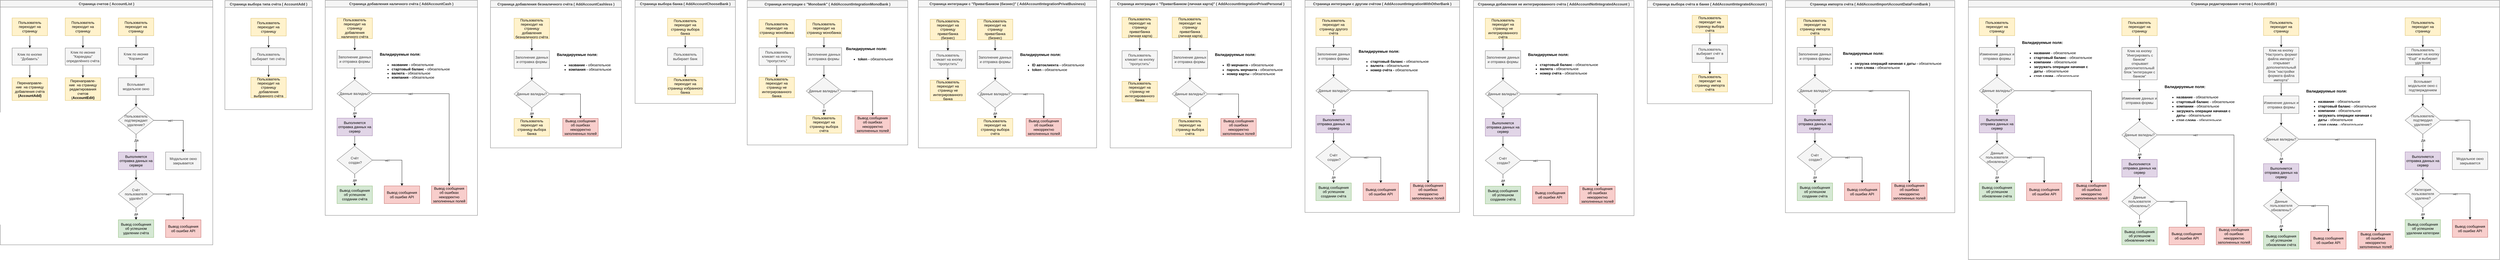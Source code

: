 <mxfile version="14.8.6" type="device"><diagram id="BgYF5xPF9smkZXAvidO8" name="Page-1"><mxGraphModel dx="2633" dy="654" grid="1" gridSize="10" guides="1" tooltips="1" connect="1" arrows="1" fold="1" page="1" pageScale="1" pageWidth="827" pageHeight="1169" math="0" shadow="0"><root><mxCell id="0"/><mxCell id="1" parent="0"/><mxCell id="kmtZumbJoSjNrTyQqp6j-1" value="Страница счетов ( AccountList )" style="swimlane;fillColor=#f5f5f5;strokeColor=#666666;fontStyle=1;fontColor=#333333;" parent="1" vertex="1"><mxGeometry x="881" y="1200" width="720" height="830" as="geometry"/></mxCell><mxCell id="kmtZumbJoSjNrTyQqp6j-2" value="Клик по иконке &quot;Корзина&quot;" style="rounded=0;whiteSpace=wrap;html=1;fillColor=#f5f5f5;strokeColor=#666666;fontColor=#333333;" parent="kmtZumbJoSjNrTyQqp6j-1" vertex="1"><mxGeometry x="400" y="160" width="120" height="60" as="geometry"/></mxCell><mxCell id="kmtZumbJoSjNrTyQqp6j-3" value="Счёт &lt;br&gt;пользователя удалён?" style="rhombus;whiteSpace=wrap;html=1;rounded=0;strokeColor=#666666;fillColor=#f5f5f5;direction=south;fontColor=#333333;" parent="kmtZumbJoSjNrTyQqp6j-1" vertex="1"><mxGeometry x="400" y="610" width="120" height="95" as="geometry"/></mxCell><mxCell id="kmtZumbJoSjNrTyQqp6j-4" value="Вывод сообщения об ошибке API" style="whiteSpace=wrap;html=1;rounded=0;strokeColor=#b85450;fillColor=#f8cecc;" parent="kmtZumbJoSjNrTyQqp6j-1" vertex="1"><mxGeometry x="560" y="745" width="120" height="60" as="geometry"/></mxCell><mxCell id="kmtZumbJoSjNrTyQqp6j-5" value="нет" style="edgeStyle=orthogonalEdgeStyle;rounded=0;orthogonalLoop=1;jettySize=auto;html=1;exitX=0.5;exitY=0;exitDx=0;exitDy=0;entryX=0.5;entryY=0;entryDx=0;entryDy=0;" parent="kmtZumbJoSjNrTyQqp6j-1" source="kmtZumbJoSjNrTyQqp6j-3" target="kmtZumbJoSjNrTyQqp6j-4" edge="1"><mxGeometry x="-0.467" relative="1" as="geometry"><mxPoint as="offset"/></mxGeometry></mxCell><mxCell id="kmtZumbJoSjNrTyQqp6j-6" value="Вывод сообщения об успешном удалении счёта" style="rounded=0;whiteSpace=wrap;html=1;fillColor=#d5e8d4;strokeColor=#82b366;" parent="kmtZumbJoSjNrTyQqp6j-1" vertex="1"><mxGeometry x="400" y="745" width="120" height="60" as="geometry"/></mxCell><mxCell id="kmtZumbJoSjNrTyQqp6j-7" value="да" style="edgeStyle=orthogonalEdgeStyle;rounded=0;orthogonalLoop=1;jettySize=auto;html=1;exitX=1;exitY=0.5;exitDx=0;exitDy=0;entryX=0.5;entryY=0;entryDx=0;entryDy=0;" parent="kmtZumbJoSjNrTyQqp6j-1" source="kmtZumbJoSjNrTyQqp6j-3" target="kmtZumbJoSjNrTyQqp6j-6" edge="1"><mxGeometry relative="1" as="geometry"/></mxCell><mxCell id="kmtZumbJoSjNrTyQqp6j-8" style="edgeStyle=orthogonalEdgeStyle;rounded=0;orthogonalLoop=1;jettySize=auto;html=1;exitX=0.5;exitY=1;exitDx=0;exitDy=0;entryX=0.5;entryY=0;entryDx=0;entryDy=0;" parent="kmtZumbJoSjNrTyQqp6j-1" source="kmtZumbJoSjNrTyQqp6j-9" target="kmtZumbJoSjNrTyQqp6j-2" edge="1"><mxGeometry relative="1" as="geometry"/></mxCell><mxCell id="kmtZumbJoSjNrTyQqp6j-9" value="Пользователь переходит на страницу" style="whiteSpace=wrap;html=1;rounded=0;strokeColor=#d6b656;fillColor=#fff2cc;" parent="kmtZumbJoSjNrTyQqp6j-1" vertex="1"><mxGeometry x="400" y="60" width="120" height="60" as="geometry"/></mxCell><mxCell id="kmtZumbJoSjNrTyQqp6j-10" style="edgeStyle=orthogonalEdgeStyle;rounded=0;orthogonalLoop=1;jettySize=auto;html=1;entryX=0;entryY=0.5;entryDx=0;entryDy=0;" parent="kmtZumbJoSjNrTyQqp6j-1" source="kmtZumbJoSjNrTyQqp6j-11" target="kmtZumbJoSjNrTyQqp6j-3" edge="1"><mxGeometry relative="1" as="geometry"/></mxCell><mxCell id="kmtZumbJoSjNrTyQqp6j-11" value="Выполняется отправка данных на сервере" style="rounded=0;whiteSpace=wrap;html=1;fillColor=#e1d5e7;strokeColor=#9673a6;" parent="kmtZumbJoSjNrTyQqp6j-1" vertex="1"><mxGeometry x="400" y="515" width="120" height="60" as="geometry"/></mxCell><mxCell id="kmtZumbJoSjNrTyQqp6j-12" style="edgeStyle=orthogonalEdgeStyle;rounded=0;orthogonalLoop=1;jettySize=auto;html=1;exitX=0.5;exitY=1;exitDx=0;exitDy=0;entryX=0.5;entryY=0;entryDx=0;entryDy=0;" parent="kmtZumbJoSjNrTyQqp6j-1" source="kmtZumbJoSjNrTyQqp6j-2" target="kmtZumbJoSjNrTyQqp6j-28" edge="1"><mxGeometry relative="1" as="geometry"><mxPoint x="-480" y="-940" as="targetPoint"/></mxGeometry></mxCell><mxCell id="kmtZumbJoSjNrTyQqp6j-13" value="Пользователь подтверждает удаление?" style="rhombus;whiteSpace=wrap;html=1;rounded=0;strokeColor=#666666;fillColor=#f5f5f5;direction=south;fontColor=#333333;" parent="kmtZumbJoSjNrTyQqp6j-1" vertex="1"><mxGeometry x="400" y="360" width="120" height="95" as="geometry"/></mxCell><mxCell id="kmtZumbJoSjNrTyQqp6j-14" value="" style="endArrow=classic;html=1;exitX=1;exitY=0.5;exitDx=0;exitDy=0;entryX=0.5;entryY=0;entryDx=0;entryDy=0;" parent="kmtZumbJoSjNrTyQqp6j-1" source="kmtZumbJoSjNrTyQqp6j-13" target="kmtZumbJoSjNrTyQqp6j-11" edge="1"><mxGeometry width="50" height="50" relative="1" as="geometry"><mxPoint x="430" y="545" as="sourcePoint"/><mxPoint x="530" y="485" as="targetPoint"/><Array as="points"><mxPoint x="460" y="485"/></Array></mxGeometry></mxCell><mxCell id="kmtZumbJoSjNrTyQqp6j-15" value="Да" style="edgeLabel;html=1;align=center;verticalAlign=middle;resizable=0;points=[];" parent="kmtZumbJoSjNrTyQqp6j-14" vertex="1" connectable="0"><mxGeometry x="-0.333" y="1" relative="1" as="geometry"><mxPoint as="offset"/></mxGeometry></mxCell><mxCell id="kmtZumbJoSjNrTyQqp6j-16" value="Модальное окно закрывается" style="whiteSpace=wrap;html=1;rounded=0;strokeColor=#666666;fillColor=#f5f5f5;fontColor=#333333;" parent="kmtZumbJoSjNrTyQqp6j-1" vertex="1"><mxGeometry x="560" y="515" width="120" height="60" as="geometry"/></mxCell><mxCell id="kmtZumbJoSjNrTyQqp6j-17" value="нет" style="edgeStyle=orthogonalEdgeStyle;rounded=0;orthogonalLoop=1;jettySize=auto;html=1;exitX=0.5;exitY=0;exitDx=0;exitDy=0;entryX=0.5;entryY=0;entryDx=0;entryDy=0;" parent="kmtZumbJoSjNrTyQqp6j-1" source="kmtZumbJoSjNrTyQqp6j-13" target="kmtZumbJoSjNrTyQqp6j-16" edge="1"><mxGeometry x="-0.467" relative="1" as="geometry"><mxPoint as="offset"/><mxPoint x="530" y="415" as="sourcePoint"/><mxPoint x="630" y="502.5" as="targetPoint"/></mxGeometry></mxCell><mxCell id="kmtZumbJoSjNrTyQqp6j-18" value="Клик по кнопке &quot;Добавить&quot;" style="rounded=0;whiteSpace=wrap;html=1;fillColor=#f5f5f5;strokeColor=#666666;fontColor=#333333;" parent="kmtZumbJoSjNrTyQqp6j-1" vertex="1"><mxGeometry x="40" y="162" width="120" height="58" as="geometry"/></mxCell><mxCell id="kmtZumbJoSjNrTyQqp6j-19" style="edgeStyle=orthogonalEdgeStyle;rounded=0;orthogonalLoop=1;jettySize=auto;html=1;entryX=0.5;entryY=0;entryDx=0;entryDy=0;" parent="kmtZumbJoSjNrTyQqp6j-1" source="kmtZumbJoSjNrTyQqp6j-20" target="kmtZumbJoSjNrTyQqp6j-18" edge="1"><mxGeometry relative="1" as="geometry"/></mxCell><mxCell id="kmtZumbJoSjNrTyQqp6j-20" value="Пользователь переходит на страницу" style="whiteSpace=wrap;html=1;rounded=0;strokeColor=#d6b656;fillColor=#fff2cc;" parent="kmtZumbJoSjNrTyQqp6j-1" vertex="1"><mxGeometry x="40" y="60" width="120" height="60" as="geometry"/></mxCell><mxCell id="kmtZumbJoSjNrTyQqp6j-21" value="Перенаправле-ние&amp;nbsp;&amp;nbsp;на страницу добавления счёта &lt;b&gt;(AccountAdd)&lt;/b&gt;" style="whiteSpace=wrap;html=1;rounded=0;strokeColor=#d6b656;fillColor=#fff2cc;" parent="kmtZumbJoSjNrTyQqp6j-1" vertex="1"><mxGeometry x="40" y="263" width="120" height="77" as="geometry"/></mxCell><mxCell id="kmtZumbJoSjNrTyQqp6j-22" style="edgeStyle=orthogonalEdgeStyle;rounded=0;orthogonalLoop=1;jettySize=auto;html=1;exitX=0.5;exitY=1;exitDx=0;exitDy=0;entryX=0.5;entryY=0;entryDx=0;entryDy=0;" parent="kmtZumbJoSjNrTyQqp6j-1" source="kmtZumbJoSjNrTyQqp6j-18" target="kmtZumbJoSjNrTyQqp6j-21" edge="1"><mxGeometry relative="1" as="geometry"><mxPoint x="100.0" y="220" as="sourcePoint"/></mxGeometry></mxCell><mxCell id="kmtZumbJoSjNrTyQqp6j-23" value="Клик по иконке &quot;Карандаш&quot; определённго счёта" style="rounded=0;whiteSpace=wrap;html=1;fillColor=#f5f5f5;strokeColor=#666666;fontColor=#333333;" parent="kmtZumbJoSjNrTyQqp6j-1" vertex="1"><mxGeometry x="220" y="162" width="120" height="58" as="geometry"/></mxCell><mxCell id="kmtZumbJoSjNrTyQqp6j-24" style="edgeStyle=orthogonalEdgeStyle;rounded=0;orthogonalLoop=1;jettySize=auto;html=1;entryX=0.5;entryY=0;entryDx=0;entryDy=0;" parent="kmtZumbJoSjNrTyQqp6j-1" source="kmtZumbJoSjNrTyQqp6j-25" target="kmtZumbJoSjNrTyQqp6j-23" edge="1"><mxGeometry relative="1" as="geometry"/></mxCell><mxCell id="kmtZumbJoSjNrTyQqp6j-25" value="Пользователь переходит на страницу" style="whiteSpace=wrap;html=1;rounded=0;strokeColor=#d6b656;fillColor=#fff2cc;" parent="kmtZumbJoSjNrTyQqp6j-1" vertex="1"><mxGeometry x="220" y="60" width="120" height="60" as="geometry"/></mxCell><mxCell id="kmtZumbJoSjNrTyQqp6j-26" value="Перенаправле-ние&amp;nbsp;&amp;nbsp;на страницу редактирования счетов (&lt;b&gt;AccountEdit)&lt;/b&gt;" style="whiteSpace=wrap;html=1;rounded=0;strokeColor=#d6b656;fillColor=#fff2cc;" parent="kmtZumbJoSjNrTyQqp6j-1" vertex="1"><mxGeometry x="220" y="263" width="120" height="77" as="geometry"/></mxCell><mxCell id="kmtZumbJoSjNrTyQqp6j-27" style="edgeStyle=orthogonalEdgeStyle;rounded=0;orthogonalLoop=1;jettySize=auto;html=1;exitX=0.5;exitY=1;exitDx=0;exitDy=0;entryX=0.5;entryY=0;entryDx=0;entryDy=0;" parent="kmtZumbJoSjNrTyQqp6j-1" source="kmtZumbJoSjNrTyQqp6j-23" target="kmtZumbJoSjNrTyQqp6j-26" edge="1"><mxGeometry relative="1" as="geometry"><mxPoint x="-570.0" y="-980" as="sourcePoint"/></mxGeometry></mxCell><mxCell id="kmtZumbJoSjNrTyQqp6j-28" value="Всплывает модальное окно" style="rounded=0;whiteSpace=wrap;html=1;fillColor=#f5f5f5;strokeColor=#666666;fontColor=#333333;" parent="kmtZumbJoSjNrTyQqp6j-1" vertex="1"><mxGeometry x="400" y="263" width="120" height="60" as="geometry"/></mxCell><mxCell id="kmtZumbJoSjNrTyQqp6j-29" value="" style="endArrow=classic;html=1;exitX=0.5;exitY=1;exitDx=0;exitDy=0;entryX=0;entryY=0.5;entryDx=0;entryDy=0;" parent="kmtZumbJoSjNrTyQqp6j-1" source="kmtZumbJoSjNrTyQqp6j-28" target="kmtZumbJoSjNrTyQqp6j-13" edge="1"><mxGeometry width="50" height="50" relative="1" as="geometry"><mxPoint x="459" y="380" as="sourcePoint"/><mxPoint x="509" y="330" as="targetPoint"/></mxGeometry></mxCell><mxCell id="JQfqf8e0fXDL5N-Cdt8N-1" value="Страница редактирования счетов ( AccountEdit )" style="swimlane;fillColor=#f5f5f5;strokeColor=#666666;fontStyle=1;fontColor=#333333;" parent="1" vertex="1"><mxGeometry x="7550" y="1200" width="1800" height="880" as="geometry"/></mxCell><mxCell id="sSLMsEmGSk2v-DBzAPdL-6" value="Вывод сообщения об ошибках некорректно заполненных полей" style="whiteSpace=wrap;html=1;rounded=0;strokeColor=#b85450;fillColor=#f8cecc;" parent="JQfqf8e0fXDL5N-Cdt8N-1" vertex="1"><mxGeometry x="357" y="620" width="120" height="60" as="geometry"/></mxCell><mxCell id="sSLMsEmGSk2v-DBzAPdL-7" value="Вывод сообщения об ошибке API" style="whiteSpace=wrap;html=1;rounded=0;strokeColor=#b85450;fillColor=#f8cecc;" parent="JQfqf8e0fXDL5N-Cdt8N-1" vertex="1"><mxGeometry x="197" y="620" width="120" height="60" as="geometry"/></mxCell><mxCell id="sSLMsEmGSk2v-DBzAPdL-12" value="нет" style="edgeStyle=orthogonalEdgeStyle;rounded=0;orthogonalLoop=1;jettySize=auto;html=1;entryX=0.5;entryY=0;entryDx=0;entryDy=0;" parent="JQfqf8e0fXDL5N-Cdt8N-1" source="sSLMsEmGSk2v-DBzAPdL-13" target="sSLMsEmGSk2v-DBzAPdL-6" edge="1"><mxGeometry x="-0.546" relative="1" as="geometry"><mxPoint as="offset"/></mxGeometry></mxCell><mxCell id="sSLMsEmGSk2v-DBzAPdL-16" value="&lt;h1&gt;&lt;font style=&quot;font-size: 13px&quot;&gt;Валидируемые поля:&lt;/font&gt;&lt;/h1&gt;&lt;div&gt;&lt;ul&gt;&lt;li&gt;&lt;font style=&quot;font-size: 13px&quot;&gt;&lt;b style=&quot;font-size: 12px&quot;&gt;название &lt;/b&gt;&lt;span style=&quot;font-size: 12px&quot;&gt;-&lt;/span&gt;&lt;span style=&quot;font-size: 12px&quot;&gt;&amp;nbsp;обязательное&lt;/span&gt;&lt;/font&gt;&lt;/li&gt;&lt;li&gt;&lt;font style=&quot;font-size: 13px&quot;&gt;&lt;span style=&quot;font-size: 12px&quot;&gt;&lt;b&gt;стартовый баланс&lt;/b&gt; - обязательное&lt;/span&gt;&lt;/font&gt;&lt;/li&gt;&lt;li&gt;&lt;font style=&quot;font-size: 13px&quot;&gt;&lt;span style=&quot;font-size: 12px&quot;&gt;&lt;b&gt;компании&lt;/b&gt; - обязательное&lt;/span&gt;&lt;/font&gt;&lt;/li&gt;&lt;li&gt;&lt;font style=&quot;font-size: 13px&quot;&gt;&lt;span style=&quot;font-size: 12px&quot;&gt;&lt;b&gt;загружать операции начиная с даты&lt;/b&gt; - обязательное&lt;/span&gt;&lt;/font&gt;&lt;/li&gt;&lt;li&gt;&lt;font style=&quot;font-size: 13px&quot;&gt;&lt;span style=&quot;font-size: 12px&quot;&gt;&lt;b&gt;стоп слова&lt;/b&gt; - обязательное&lt;/span&gt;&lt;/font&gt;&lt;/li&gt;&lt;/ul&gt;&lt;/div&gt;&lt;p&gt;&lt;br&gt;&lt;/p&gt;&lt;p&gt;&lt;br&gt;&lt;/p&gt;&lt;p&gt;&lt;br&gt;&lt;/p&gt;&lt;p&gt;&lt;br&gt;&lt;/p&gt;&lt;p&gt;&lt;br&gt;&lt;/p&gt;" style="text;html=1;strokeColor=none;fillColor=none;spacing=5;spacingTop=-20;whiteSpace=wrap;overflow=hidden;rounded=0;" parent="JQfqf8e0fXDL5N-Cdt8N-1" vertex="1"><mxGeometry x="177" y="120" width="263" height="140" as="geometry"/></mxCell><mxCell id="sSLMsEmGSk2v-DBzAPdL-10" value="Пользователь переходит на страницу" style="whiteSpace=wrap;html=1;rounded=0;strokeColor=#d6b656;fillColor=#fff2cc;" parent="JQfqf8e0fXDL5N-Cdt8N-1" vertex="1"><mxGeometry x="37" y="60" width="120" height="60" as="geometry"/></mxCell><mxCell id="sSLMsEmGSk2v-DBzAPdL-8" value="Вывод сообщения об успешном обновлении счёта" style="rounded=0;whiteSpace=wrap;html=1;fillColor=#d5e8d4;strokeColor=#82b366;" parent="JQfqf8e0fXDL5N-Cdt8N-1" vertex="1"><mxGeometry x="37" y="620" width="120" height="60" as="geometry"/></mxCell><mxCell id="sSLMsEmGSk2v-DBzAPdL-5" value="Данные пользователя обновлены?" style="rhombus;whiteSpace=wrap;html=1;rounded=0;strokeColor=#666666;fillColor=#f5f5f5;direction=south;fontColor=#333333;" parent="JQfqf8e0fXDL5N-Cdt8N-1" vertex="1"><mxGeometry x="37" y="485" width="120" height="95" as="geometry"/></mxCell><mxCell id="sSLMsEmGSk2v-DBzAPdL-4" value="нет" style="edgeStyle=orthogonalEdgeStyle;rounded=0;orthogonalLoop=1;jettySize=auto;html=1;exitX=0.5;exitY=0;exitDx=0;exitDy=0;entryX=0.5;entryY=0;entryDx=0;entryDy=0;" parent="JQfqf8e0fXDL5N-Cdt8N-1" source="sSLMsEmGSk2v-DBzAPdL-5" target="sSLMsEmGSk2v-DBzAPdL-7" edge="1"><mxGeometry x="-0.467" relative="1" as="geometry"><mxPoint as="offset"/></mxGeometry></mxCell><mxCell id="sSLMsEmGSk2v-DBzAPdL-3" value="да" style="edgeStyle=orthogonalEdgeStyle;rounded=0;orthogonalLoop=1;jettySize=auto;html=1;exitX=1;exitY=0.5;exitDx=0;exitDy=0;entryX=0.5;entryY=0;entryDx=0;entryDy=0;" parent="JQfqf8e0fXDL5N-Cdt8N-1" source="sSLMsEmGSk2v-DBzAPdL-5" target="sSLMsEmGSk2v-DBzAPdL-8" edge="1"><mxGeometry relative="1" as="geometry"/></mxCell><mxCell id="sSLMsEmGSk2v-DBzAPdL-15" value="Выполняется отправка данных на сервер" style="rounded=0;whiteSpace=wrap;html=1;fillColor=#e1d5e7;strokeColor=#9673a6;" parent="JQfqf8e0fXDL5N-Cdt8N-1" vertex="1"><mxGeometry x="37" y="390" width="120" height="60" as="geometry"/></mxCell><mxCell id="sSLMsEmGSk2v-DBzAPdL-14" style="edgeStyle=orthogonalEdgeStyle;rounded=0;orthogonalLoop=1;jettySize=auto;html=1;entryX=0;entryY=0.5;entryDx=0;entryDy=0;" parent="JQfqf8e0fXDL5N-Cdt8N-1" source="sSLMsEmGSk2v-DBzAPdL-15" target="sSLMsEmGSk2v-DBzAPdL-5" edge="1"><mxGeometry relative="1" as="geometry"/></mxCell><mxCell id="sSLMsEmGSk2v-DBzAPdL-13" value="Данные валидны?" style="rhombus;whiteSpace=wrap;html=1;fillColor=#f5f5f5;strokeColor=#666666;strokeWidth=1;fontColor=#333333;fontStyle=0" parent="JQfqf8e0fXDL5N-Cdt8N-1" vertex="1"><mxGeometry x="37" y="260" width="120" height="94" as="geometry"/></mxCell><mxCell id="sSLMsEmGSk2v-DBzAPdL-11" value="да" style="edgeStyle=orthogonalEdgeStyle;rounded=0;orthogonalLoop=1;jettySize=auto;html=1;exitX=0.5;exitY=1;exitDx=0;exitDy=0;entryX=0.5;entryY=0;entryDx=0;entryDy=0;" parent="JQfqf8e0fXDL5N-Cdt8N-1" source="sSLMsEmGSk2v-DBzAPdL-13" target="sSLMsEmGSk2v-DBzAPdL-15" edge="1"><mxGeometry relative="1" as="geometry"/></mxCell><mxCell id="sSLMsEmGSk2v-DBzAPdL-2" value="Изменение данных и отправка формы" style="rounded=0;whiteSpace=wrap;html=1;fillColor=#f5f5f5;strokeColor=#666666;fontColor=#333333;" parent="JQfqf8e0fXDL5N-Cdt8N-1" vertex="1"><mxGeometry x="37" y="160" width="120" height="60" as="geometry"/></mxCell><mxCell id="sSLMsEmGSk2v-DBzAPdL-9" style="edgeStyle=orthogonalEdgeStyle;rounded=0;orthogonalLoop=1;jettySize=auto;html=1;exitX=0.5;exitY=1;exitDx=0;exitDy=0;entryX=0.5;entryY=0;entryDx=0;entryDy=0;" parent="JQfqf8e0fXDL5N-Cdt8N-1" source="sSLMsEmGSk2v-DBzAPdL-10" target="sSLMsEmGSk2v-DBzAPdL-2" edge="1"><mxGeometry relative="1" as="geometry"/></mxCell><mxCell id="sSLMsEmGSk2v-DBzAPdL-1" style="edgeStyle=orthogonalEdgeStyle;rounded=0;orthogonalLoop=1;jettySize=auto;html=1;exitX=0.5;exitY=1;exitDx=0;exitDy=0;entryX=0.5;entryY=0;entryDx=0;entryDy=0;" parent="JQfqf8e0fXDL5N-Cdt8N-1" source="sSLMsEmGSk2v-DBzAPdL-2" target="sSLMsEmGSk2v-DBzAPdL-13" edge="1"><mxGeometry relative="1" as="geometry"><mxPoint x="-2123" y="-940" as="targetPoint"/></mxGeometry></mxCell><mxCell id="vlS5PP7D96nujhoy7U4T-30" value="Клик на кнопку &quot;&lt;span&gt;Инегрировать с банком&quot;&lt;/span&gt;&lt;br&gt;&amp;nbsp;открывает дополнителльный блок &quot;интеграции с банком&quot;" style="rounded=0;whiteSpace=wrap;html=1;fillColor=#f5f5f5;strokeColor=#666666;fontColor=#333333;" vertex="1" parent="JQfqf8e0fXDL5N-Cdt8N-1"><mxGeometry x="520" y="160" width="120" height="110" as="geometry"/></mxCell><mxCell id="sSLMsEmGSk2v-DBzAPdL-17" value="Пользователь нажимает на кнопку &quot;Ещё&quot; и выбирает удаление" style="rounded=0;whiteSpace=wrap;html=1;fillColor=#f5f5f5;strokeColor=#666666;fontColor=#333333;" parent="JQfqf8e0fXDL5N-Cdt8N-1" vertex="1"><mxGeometry x="1480" y="159.5" width="120" height="60" as="geometry"/></mxCell><mxCell id="sSLMsEmGSk2v-DBzAPdL-18" value="Категория пользователя удалена?" style="rhombus;whiteSpace=wrap;html=1;rounded=0;strokeColor=#666666;fillColor=#f5f5f5;direction=south;fontColor=#333333;" parent="JQfqf8e0fXDL5N-Cdt8N-1" vertex="1"><mxGeometry x="1480" y="609.5" width="120" height="95" as="geometry"/></mxCell><mxCell id="sSLMsEmGSk2v-DBzAPdL-19" value="Вывод сообщения об ошибке API" style="whiteSpace=wrap;html=1;rounded=0;strokeColor=#b85450;fillColor=#f8cecc;" parent="JQfqf8e0fXDL5N-Cdt8N-1" vertex="1"><mxGeometry x="1640" y="744.5" width="120" height="60" as="geometry"/></mxCell><mxCell id="sSLMsEmGSk2v-DBzAPdL-20" value="нет" style="edgeStyle=orthogonalEdgeStyle;rounded=0;orthogonalLoop=1;jettySize=auto;html=1;exitX=0.5;exitY=0;exitDx=0;exitDy=0;entryX=0.5;entryY=0;entryDx=0;entryDy=0;" parent="JQfqf8e0fXDL5N-Cdt8N-1" source="sSLMsEmGSk2v-DBzAPdL-18" target="sSLMsEmGSk2v-DBzAPdL-19" edge="1"><mxGeometry x="-0.467" relative="1" as="geometry"><mxPoint as="offset"/></mxGeometry></mxCell><mxCell id="sSLMsEmGSk2v-DBzAPdL-21" value="Вывод сообщения об успешном удалении категории" style="rounded=0;whiteSpace=wrap;html=1;fillColor=#d5e8d4;strokeColor=#82b366;" parent="JQfqf8e0fXDL5N-Cdt8N-1" vertex="1"><mxGeometry x="1480" y="744.5" width="120" height="60" as="geometry"/></mxCell><mxCell id="sSLMsEmGSk2v-DBzAPdL-22" value="да" style="edgeStyle=orthogonalEdgeStyle;rounded=0;orthogonalLoop=1;jettySize=auto;html=1;exitX=1;exitY=0.5;exitDx=0;exitDy=0;entryX=0.5;entryY=0;entryDx=0;entryDy=0;" parent="JQfqf8e0fXDL5N-Cdt8N-1" source="sSLMsEmGSk2v-DBzAPdL-18" target="sSLMsEmGSk2v-DBzAPdL-21" edge="1"><mxGeometry relative="1" as="geometry"/></mxCell><mxCell id="sSLMsEmGSk2v-DBzAPdL-23" style="edgeStyle=orthogonalEdgeStyle;rounded=0;orthogonalLoop=1;jettySize=auto;html=1;exitX=0.5;exitY=1;exitDx=0;exitDy=0;entryX=0.5;entryY=0;entryDx=0;entryDy=0;" parent="JQfqf8e0fXDL5N-Cdt8N-1" source="sSLMsEmGSk2v-DBzAPdL-24" target="sSLMsEmGSk2v-DBzAPdL-17" edge="1"><mxGeometry relative="1" as="geometry"/></mxCell><mxCell id="sSLMsEmGSk2v-DBzAPdL-24" value="Пользователь переходит на страницу" style="whiteSpace=wrap;html=1;rounded=0;strokeColor=#d6b656;fillColor=#fff2cc;" parent="JQfqf8e0fXDL5N-Cdt8N-1" vertex="1"><mxGeometry x="1480" y="59.5" width="120" height="60" as="geometry"/></mxCell><mxCell id="sSLMsEmGSk2v-DBzAPdL-25" style="edgeStyle=orthogonalEdgeStyle;rounded=0;orthogonalLoop=1;jettySize=auto;html=1;entryX=0;entryY=0.5;entryDx=0;entryDy=0;" parent="JQfqf8e0fXDL5N-Cdt8N-1" source="sSLMsEmGSk2v-DBzAPdL-26" target="sSLMsEmGSk2v-DBzAPdL-18" edge="1"><mxGeometry relative="1" as="geometry"/></mxCell><mxCell id="sSLMsEmGSk2v-DBzAPdL-26" value="Выполняется отправка данных на сервер" style="rounded=0;whiteSpace=wrap;html=1;fillColor=#e1d5e7;strokeColor=#9673a6;" parent="JQfqf8e0fXDL5N-Cdt8N-1" vertex="1"><mxGeometry x="1480" y="514.5" width="120" height="60" as="geometry"/></mxCell><mxCell id="sSLMsEmGSk2v-DBzAPdL-27" style="edgeStyle=orthogonalEdgeStyle;rounded=0;orthogonalLoop=1;jettySize=auto;html=1;exitX=0.5;exitY=1;exitDx=0;exitDy=0;entryX=0.5;entryY=0;entryDx=0;entryDy=0;" parent="JQfqf8e0fXDL5N-Cdt8N-1" source="sSLMsEmGSk2v-DBzAPdL-17" target="sSLMsEmGSk2v-DBzAPdL-33" edge="1"><mxGeometry relative="1" as="geometry"><mxPoint x="-1620" y="-2140.5" as="targetPoint"/></mxGeometry></mxCell><mxCell id="sSLMsEmGSk2v-DBzAPdL-28" value="Пользователь подтвердил удаление?" style="rhombus;whiteSpace=wrap;html=1;rounded=0;strokeColor=#666666;fillColor=#f5f5f5;direction=south;fontColor=#333333;" parent="JQfqf8e0fXDL5N-Cdt8N-1" vertex="1"><mxGeometry x="1480" y="359.5" width="120" height="95" as="geometry"/></mxCell><mxCell id="sSLMsEmGSk2v-DBzAPdL-29" value="" style="endArrow=classic;html=1;exitX=1;exitY=0.5;exitDx=0;exitDy=0;entryX=0.5;entryY=0;entryDx=0;entryDy=0;" parent="JQfqf8e0fXDL5N-Cdt8N-1" source="sSLMsEmGSk2v-DBzAPdL-28" target="sSLMsEmGSk2v-DBzAPdL-26" edge="1"><mxGeometry width="50" height="50" relative="1" as="geometry"><mxPoint x="-710" y="-655.5" as="sourcePoint"/><mxPoint x="-610" y="-715.5" as="targetPoint"/><Array as="points"><mxPoint x="1540" y="484.5"/></Array></mxGeometry></mxCell><mxCell id="sSLMsEmGSk2v-DBzAPdL-30" value="Да" style="edgeLabel;html=1;align=center;verticalAlign=middle;resizable=0;points=[];" parent="sSLMsEmGSk2v-DBzAPdL-29" vertex="1" connectable="0"><mxGeometry x="-0.333" y="1" relative="1" as="geometry"><mxPoint as="offset"/></mxGeometry></mxCell><mxCell id="sSLMsEmGSk2v-DBzAPdL-31" value="Модальное окно закрывается" style="whiteSpace=wrap;html=1;rounded=0;strokeColor=#666666;fillColor=#f5f5f5;fontColor=#333333;" parent="JQfqf8e0fXDL5N-Cdt8N-1" vertex="1"><mxGeometry x="1640" y="514.5" width="120" height="60" as="geometry"/></mxCell><mxCell id="sSLMsEmGSk2v-DBzAPdL-32" value="нет" style="edgeStyle=orthogonalEdgeStyle;rounded=0;orthogonalLoop=1;jettySize=auto;html=1;exitX=0.5;exitY=0;exitDx=0;exitDy=0;entryX=0.5;entryY=0;entryDx=0;entryDy=0;" parent="JQfqf8e0fXDL5N-Cdt8N-1" source="sSLMsEmGSk2v-DBzAPdL-28" target="sSLMsEmGSk2v-DBzAPdL-31" edge="1"><mxGeometry x="-0.467" relative="1" as="geometry"><mxPoint as="offset"/><mxPoint x="-610" y="-785.5" as="sourcePoint"/><mxPoint x="-510" y="-698" as="targetPoint"/></mxGeometry></mxCell><mxCell id="sSLMsEmGSk2v-DBzAPdL-33" value="Всплывает модальное окно с подтверждением" style="rounded=0;whiteSpace=wrap;html=1;fillColor=#f5f5f5;strokeColor=#666666;fontColor=#333333;" parent="JQfqf8e0fXDL5N-Cdt8N-1" vertex="1"><mxGeometry x="1480" y="259.5" width="120" height="60" as="geometry"/></mxCell><mxCell id="sSLMsEmGSk2v-DBzAPdL-34" value="" style="endArrow=classic;html=1;exitX=0.5;exitY=1;exitDx=0;exitDy=0;entryX=0;entryY=0.5;entryDx=0;entryDy=0;" parent="JQfqf8e0fXDL5N-Cdt8N-1" source="sSLMsEmGSk2v-DBzAPdL-33" target="sSLMsEmGSk2v-DBzAPdL-28" edge="1"><mxGeometry width="50" height="50" relative="1" as="geometry"><mxPoint x="-600" y="-730.5" as="sourcePoint"/><mxPoint x="-550" y="-780.5" as="targetPoint"/></mxGeometry></mxCell><mxCell id="vlS5PP7D96nujhoy7U4T-91" value="Вывод сообщения об ошибках некорректно заполненных полей" style="whiteSpace=wrap;html=1;rounded=0;strokeColor=#b85450;fillColor=#f8cecc;" vertex="1" parent="JQfqf8e0fXDL5N-Cdt8N-1"><mxGeometry x="840" y="770" width="120" height="60" as="geometry"/></mxCell><mxCell id="vlS5PP7D96nujhoy7U4T-92" value="Вывод сообщения об ошибке API" style="whiteSpace=wrap;html=1;rounded=0;strokeColor=#b85450;fillColor=#f8cecc;" vertex="1" parent="JQfqf8e0fXDL5N-Cdt8N-1"><mxGeometry x="680" y="770" width="120" height="60" as="geometry"/></mxCell><mxCell id="vlS5PP7D96nujhoy7U4T-93" value="нет" style="edgeStyle=orthogonalEdgeStyle;rounded=0;orthogonalLoop=1;jettySize=auto;html=1;entryX=0.5;entryY=0;entryDx=0;entryDy=0;" edge="1" parent="JQfqf8e0fXDL5N-Cdt8N-1" source="vlS5PP7D96nujhoy7U4T-102" target="vlS5PP7D96nujhoy7U4T-91"><mxGeometry x="-0.546" relative="1" as="geometry"><mxPoint as="offset"/></mxGeometry></mxCell><mxCell id="vlS5PP7D96nujhoy7U4T-94" value="&lt;h1&gt;&lt;font style=&quot;font-size: 13px&quot;&gt;Валидируемые поля:&lt;/font&gt;&lt;/h1&gt;&lt;div&gt;&lt;ul&gt;&lt;li&gt;&lt;font style=&quot;font-size: 13px&quot;&gt;&lt;b style=&quot;font-size: 12px&quot;&gt;название &lt;/b&gt;&lt;span style=&quot;font-size: 12px&quot;&gt;-&lt;/span&gt;&lt;span style=&quot;font-size: 12px&quot;&gt;&amp;nbsp;обязательное&lt;/span&gt;&lt;/font&gt;&lt;/li&gt;&lt;li&gt;&lt;font style=&quot;font-size: 13px&quot;&gt;&lt;span style=&quot;font-size: 12px&quot;&gt;&lt;b&gt;стартовый баланс&lt;/b&gt; - обязательное&lt;/span&gt;&lt;/font&gt;&lt;/li&gt;&lt;li&gt;&lt;font style=&quot;font-size: 13px&quot;&gt;&lt;span style=&quot;font-size: 12px&quot;&gt;&lt;b&gt;компании&lt;/b&gt; - обязательное&lt;/span&gt;&lt;/font&gt;&lt;/li&gt;&lt;li&gt;&lt;font style=&quot;font-size: 13px&quot;&gt;&lt;span style=&quot;font-size: 12px&quot;&gt;&lt;b&gt;загружать операции начиная с даты&lt;/b&gt; - обязательное&lt;/span&gt;&lt;/font&gt;&lt;/li&gt;&lt;li&gt;&lt;font style=&quot;font-size: 13px&quot;&gt;&lt;span style=&quot;font-size: 12px&quot;&gt;&lt;b&gt;стоп слова&lt;/b&gt; - обязательное&lt;/span&gt;&lt;/font&gt;&lt;/li&gt;&lt;/ul&gt;&lt;/div&gt;&lt;p&gt;&lt;br&gt;&lt;/p&gt;&lt;p&gt;&lt;br&gt;&lt;/p&gt;&lt;p&gt;&lt;br&gt;&lt;/p&gt;&lt;p&gt;&lt;br&gt;&lt;/p&gt;&lt;p&gt;&lt;br&gt;&lt;/p&gt;" style="text;html=1;strokeColor=none;fillColor=none;spacing=5;spacingTop=-20;whiteSpace=wrap;overflow=hidden;rounded=0;" vertex="1" parent="JQfqf8e0fXDL5N-Cdt8N-1"><mxGeometry x="660" y="270" width="263" height="140" as="geometry"/></mxCell><mxCell id="vlS5PP7D96nujhoy7U4T-95" value="Пользователь переходит на страницу" style="whiteSpace=wrap;html=1;rounded=0;strokeColor=#d6b656;fillColor=#fff2cc;" vertex="1" parent="JQfqf8e0fXDL5N-Cdt8N-1"><mxGeometry x="520" y="60" width="120" height="60" as="geometry"/></mxCell><mxCell id="vlS5PP7D96nujhoy7U4T-96" value="Вывод сообщения об успешном обновлении счёта" style="rounded=0;whiteSpace=wrap;html=1;fillColor=#d5e8d4;strokeColor=#82b366;" vertex="1" parent="JQfqf8e0fXDL5N-Cdt8N-1"><mxGeometry x="520" y="770" width="120" height="60" as="geometry"/></mxCell><mxCell id="vlS5PP7D96nujhoy7U4T-97" value="Данные пользователя обновлены?" style="rhombus;whiteSpace=wrap;html=1;rounded=0;strokeColor=#666666;fillColor=#f5f5f5;direction=south;fontColor=#333333;" vertex="1" parent="JQfqf8e0fXDL5N-Cdt8N-1"><mxGeometry x="520" y="635" width="120" height="95" as="geometry"/></mxCell><mxCell id="vlS5PP7D96nujhoy7U4T-98" value="нет" style="edgeStyle=orthogonalEdgeStyle;rounded=0;orthogonalLoop=1;jettySize=auto;html=1;exitX=0.5;exitY=0;exitDx=0;exitDy=0;entryX=0.5;entryY=0;entryDx=0;entryDy=0;" edge="1" parent="JQfqf8e0fXDL5N-Cdt8N-1" source="vlS5PP7D96nujhoy7U4T-97" target="vlS5PP7D96nujhoy7U4T-92"><mxGeometry x="-0.467" relative="1" as="geometry"><mxPoint as="offset"/></mxGeometry></mxCell><mxCell id="vlS5PP7D96nujhoy7U4T-99" value="да" style="edgeStyle=orthogonalEdgeStyle;rounded=0;orthogonalLoop=1;jettySize=auto;html=1;exitX=1;exitY=0.5;exitDx=0;exitDy=0;entryX=0.5;entryY=0;entryDx=0;entryDy=0;" edge="1" parent="JQfqf8e0fXDL5N-Cdt8N-1" source="vlS5PP7D96nujhoy7U4T-97" target="vlS5PP7D96nujhoy7U4T-96"><mxGeometry relative="1" as="geometry"/></mxCell><mxCell id="vlS5PP7D96nujhoy7U4T-100" value="Выполняется отправка данных на сервер" style="rounded=0;whiteSpace=wrap;html=1;fillColor=#e1d5e7;strokeColor=#9673a6;" vertex="1" parent="JQfqf8e0fXDL5N-Cdt8N-1"><mxGeometry x="520" y="540" width="120" height="60" as="geometry"/></mxCell><mxCell id="vlS5PP7D96nujhoy7U4T-101" style="edgeStyle=orthogonalEdgeStyle;rounded=0;orthogonalLoop=1;jettySize=auto;html=1;entryX=0;entryY=0.5;entryDx=0;entryDy=0;" edge="1" parent="JQfqf8e0fXDL5N-Cdt8N-1" source="vlS5PP7D96nujhoy7U4T-100" target="vlS5PP7D96nujhoy7U4T-97"><mxGeometry relative="1" as="geometry"/></mxCell><mxCell id="vlS5PP7D96nujhoy7U4T-102" value="Данные валидны?" style="rhombus;whiteSpace=wrap;html=1;fillColor=#f5f5f5;strokeColor=#666666;strokeWidth=1;fontColor=#333333;fontStyle=0" vertex="1" parent="JQfqf8e0fXDL5N-Cdt8N-1"><mxGeometry x="520" y="410" width="120" height="94" as="geometry"/></mxCell><mxCell id="vlS5PP7D96nujhoy7U4T-103" value="да" style="edgeStyle=orthogonalEdgeStyle;rounded=0;orthogonalLoop=1;jettySize=auto;html=1;exitX=0.5;exitY=1;exitDx=0;exitDy=0;entryX=0.5;entryY=0;entryDx=0;entryDy=0;" edge="1" parent="JQfqf8e0fXDL5N-Cdt8N-1" source="vlS5PP7D96nujhoy7U4T-102" target="vlS5PP7D96nujhoy7U4T-100"><mxGeometry relative="1" as="geometry"/></mxCell><mxCell id="vlS5PP7D96nujhoy7U4T-104" value="Изменение данных и отправка формы" style="rounded=0;whiteSpace=wrap;html=1;fillColor=#f5f5f5;strokeColor=#666666;fontColor=#333333;" vertex="1" parent="JQfqf8e0fXDL5N-Cdt8N-1"><mxGeometry x="520" y="310" width="120" height="60" as="geometry"/></mxCell><mxCell id="vlS5PP7D96nujhoy7U4T-106" style="edgeStyle=orthogonalEdgeStyle;rounded=0;orthogonalLoop=1;jettySize=auto;html=1;exitX=0.5;exitY=1;exitDx=0;exitDy=0;entryX=0.5;entryY=0;entryDx=0;entryDy=0;" edge="1" parent="JQfqf8e0fXDL5N-Cdt8N-1" source="vlS5PP7D96nujhoy7U4T-104" target="vlS5PP7D96nujhoy7U4T-102"><mxGeometry relative="1" as="geometry"><mxPoint x="-9190" y="-1990" as="targetPoint"/></mxGeometry></mxCell><mxCell id="vlS5PP7D96nujhoy7U4T-107" value="" style="endArrow=classic;html=1;exitX=0.5;exitY=1;exitDx=0;exitDy=0;entryX=0.5;entryY=0;entryDx=0;entryDy=0;" edge="1" parent="JQfqf8e0fXDL5N-Cdt8N-1" source="vlS5PP7D96nujhoy7U4T-95" target="vlS5PP7D96nujhoy7U4T-30"><mxGeometry width="50" height="50" relative="1" as="geometry"><mxPoint x="560" y="240" as="sourcePoint"/><mxPoint x="610" y="190" as="targetPoint"/></mxGeometry></mxCell><mxCell id="vlS5PP7D96nujhoy7U4T-108" value="" style="endArrow=classic;html=1;exitX=0.5;exitY=1;exitDx=0;exitDy=0;entryX=0.5;entryY=0;entryDx=0;entryDy=0;" edge="1" parent="JQfqf8e0fXDL5N-Cdt8N-1" source="vlS5PP7D96nujhoy7U4T-30" target="vlS5PP7D96nujhoy7U4T-104"><mxGeometry width="50" height="50" relative="1" as="geometry"><mxPoint x="560" y="240" as="sourcePoint"/><mxPoint x="610" y="190" as="targetPoint"/></mxGeometry></mxCell><mxCell id="vlS5PP7D96nujhoy7U4T-109" value="Клик на кнопку &quot;&lt;span&gt;Настроить формат файла импорта&lt;/span&gt;&lt;span&gt;&quot;&lt;/span&gt;&lt;br&gt;&amp;nbsp;открывает дополнителльный блок &quot;настройки формата файла импорта&quot;" style="rounded=0;whiteSpace=wrap;html=1;fillColor=#f5f5f5;strokeColor=#666666;fontColor=#333333;" vertex="1" parent="JQfqf8e0fXDL5N-Cdt8N-1"><mxGeometry x="1000" y="159.5" width="120" height="120.5" as="geometry"/></mxCell><mxCell id="vlS5PP7D96nujhoy7U4T-110" value="Вывод сообщения об ошибках некорректно заполненных полей" style="whiteSpace=wrap;html=1;rounded=0;strokeColor=#b85450;fillColor=#f8cecc;" vertex="1" parent="JQfqf8e0fXDL5N-Cdt8N-1"><mxGeometry x="1320" y="784.5" width="120" height="60" as="geometry"/></mxCell><mxCell id="vlS5PP7D96nujhoy7U4T-111" value="Вывод сообщения об ошибке API" style="whiteSpace=wrap;html=1;rounded=0;strokeColor=#b85450;fillColor=#f8cecc;" vertex="1" parent="JQfqf8e0fXDL5N-Cdt8N-1"><mxGeometry x="1160" y="784.5" width="120" height="60" as="geometry"/></mxCell><mxCell id="vlS5PP7D96nujhoy7U4T-112" value="нет" style="edgeStyle=orthogonalEdgeStyle;rounded=0;orthogonalLoop=1;jettySize=auto;html=1;entryX=0.5;entryY=0;entryDx=0;entryDy=0;" edge="1" parent="JQfqf8e0fXDL5N-Cdt8N-1" source="vlS5PP7D96nujhoy7U4T-121" target="vlS5PP7D96nujhoy7U4T-110"><mxGeometry x="-0.546" relative="1" as="geometry"><mxPoint as="offset"/></mxGeometry></mxCell><mxCell id="vlS5PP7D96nujhoy7U4T-113" value="&lt;h1&gt;&lt;font style=&quot;font-size: 13px&quot;&gt;Валидируемые поля:&lt;/font&gt;&lt;/h1&gt;&lt;div&gt;&lt;ul&gt;&lt;li&gt;&lt;font style=&quot;font-size: 13px&quot;&gt;&lt;b style=&quot;font-size: 12px&quot;&gt;название &lt;/b&gt;&lt;span style=&quot;font-size: 12px&quot;&gt;-&lt;/span&gt;&lt;span style=&quot;font-size: 12px&quot;&gt;&amp;nbsp;обязательное&lt;/span&gt;&lt;/font&gt;&lt;/li&gt;&lt;li&gt;&lt;font style=&quot;font-size: 13px&quot;&gt;&lt;span style=&quot;font-size: 12px&quot;&gt;&lt;b&gt;стартовый баланс&lt;/b&gt; - обязательное&lt;/span&gt;&lt;/font&gt;&lt;/li&gt;&lt;li&gt;&lt;font style=&quot;font-size: 13px&quot;&gt;&lt;span style=&quot;font-size: 12px&quot;&gt;&lt;b&gt;компании&lt;/b&gt; - обязательное&lt;/span&gt;&lt;/font&gt;&lt;/li&gt;&lt;li&gt;&lt;font style=&quot;font-size: 13px&quot;&gt;&lt;span style=&quot;font-size: 12px&quot;&gt;&lt;b&gt;загружать операции начиная с даты&lt;/b&gt; - обязательное&lt;/span&gt;&lt;/font&gt;&lt;/li&gt;&lt;li&gt;&lt;font style=&quot;font-size: 13px&quot;&gt;&lt;span style=&quot;font-size: 12px&quot;&gt;&lt;b&gt;стоп слова&lt;/b&gt; - обязательное&lt;/span&gt;&lt;/font&gt;&lt;/li&gt;&lt;/ul&gt;&lt;/div&gt;&lt;p&gt;&lt;br&gt;&lt;/p&gt;&lt;p&gt;&lt;br&gt;&lt;/p&gt;&lt;p&gt;&lt;br&gt;&lt;/p&gt;&lt;p&gt;&lt;br&gt;&lt;/p&gt;&lt;p&gt;&lt;br&gt;&lt;/p&gt;" style="text;html=1;strokeColor=none;fillColor=none;spacing=5;spacingTop=-20;whiteSpace=wrap;overflow=hidden;rounded=0;" vertex="1" parent="JQfqf8e0fXDL5N-Cdt8N-1"><mxGeometry x="1140" y="284.5" width="263" height="140" as="geometry"/></mxCell><mxCell id="vlS5PP7D96nujhoy7U4T-114" value="Пользователь переходит на страницу" style="whiteSpace=wrap;html=1;rounded=0;strokeColor=#d6b656;fillColor=#fff2cc;" vertex="1" parent="JQfqf8e0fXDL5N-Cdt8N-1"><mxGeometry x="1000" y="59.5" width="120" height="60" as="geometry"/></mxCell><mxCell id="vlS5PP7D96nujhoy7U4T-115" value="Вывод сообщения об успешном обновлении счёта" style="rounded=0;whiteSpace=wrap;html=1;fillColor=#d5e8d4;strokeColor=#82b366;" vertex="1" parent="JQfqf8e0fXDL5N-Cdt8N-1"><mxGeometry x="1000" y="784.5" width="120" height="60" as="geometry"/></mxCell><mxCell id="vlS5PP7D96nujhoy7U4T-116" value="Данные пользователя обновлены?" style="rhombus;whiteSpace=wrap;html=1;rounded=0;strokeColor=#666666;fillColor=#f5f5f5;direction=south;fontColor=#333333;" vertex="1" parent="JQfqf8e0fXDL5N-Cdt8N-1"><mxGeometry x="1000" y="649.5" width="120" height="95" as="geometry"/></mxCell><mxCell id="vlS5PP7D96nujhoy7U4T-117" value="нет" style="edgeStyle=orthogonalEdgeStyle;rounded=0;orthogonalLoop=1;jettySize=auto;html=1;exitX=0.5;exitY=0;exitDx=0;exitDy=0;entryX=0.5;entryY=0;entryDx=0;entryDy=0;" edge="1" parent="JQfqf8e0fXDL5N-Cdt8N-1" source="vlS5PP7D96nujhoy7U4T-116" target="vlS5PP7D96nujhoy7U4T-111"><mxGeometry x="-0.467" relative="1" as="geometry"><mxPoint as="offset"/></mxGeometry></mxCell><mxCell id="vlS5PP7D96nujhoy7U4T-118" value="да" style="edgeStyle=orthogonalEdgeStyle;rounded=0;orthogonalLoop=1;jettySize=auto;html=1;exitX=1;exitY=0.5;exitDx=0;exitDy=0;entryX=0.5;entryY=0;entryDx=0;entryDy=0;" edge="1" parent="JQfqf8e0fXDL5N-Cdt8N-1" source="vlS5PP7D96nujhoy7U4T-116" target="vlS5PP7D96nujhoy7U4T-115"><mxGeometry relative="1" as="geometry"/></mxCell><mxCell id="vlS5PP7D96nujhoy7U4T-119" value="Выполняется отправка данных на сервер" style="rounded=0;whiteSpace=wrap;html=1;fillColor=#e1d5e7;strokeColor=#9673a6;" vertex="1" parent="JQfqf8e0fXDL5N-Cdt8N-1"><mxGeometry x="1000" y="554.5" width="120" height="60" as="geometry"/></mxCell><mxCell id="vlS5PP7D96nujhoy7U4T-120" style="edgeStyle=orthogonalEdgeStyle;rounded=0;orthogonalLoop=1;jettySize=auto;html=1;entryX=0;entryY=0.5;entryDx=0;entryDy=0;" edge="1" parent="JQfqf8e0fXDL5N-Cdt8N-1" source="vlS5PP7D96nujhoy7U4T-119" target="vlS5PP7D96nujhoy7U4T-116"><mxGeometry relative="1" as="geometry"/></mxCell><mxCell id="vlS5PP7D96nujhoy7U4T-121" value="Данные валидны?" style="rhombus;whiteSpace=wrap;html=1;fillColor=#f5f5f5;strokeColor=#666666;strokeWidth=1;fontColor=#333333;fontStyle=0" vertex="1" parent="JQfqf8e0fXDL5N-Cdt8N-1"><mxGeometry x="1000" y="424.5" width="120" height="94" as="geometry"/></mxCell><mxCell id="vlS5PP7D96nujhoy7U4T-122" value="да" style="edgeStyle=orthogonalEdgeStyle;rounded=0;orthogonalLoop=1;jettySize=auto;html=1;exitX=0.5;exitY=1;exitDx=0;exitDy=0;entryX=0.5;entryY=0;entryDx=0;entryDy=0;" edge="1" parent="JQfqf8e0fXDL5N-Cdt8N-1" source="vlS5PP7D96nujhoy7U4T-121" target="vlS5PP7D96nujhoy7U4T-119"><mxGeometry relative="1" as="geometry"/></mxCell><mxCell id="vlS5PP7D96nujhoy7U4T-123" value="Изменение данных и отправка формы" style="rounded=0;whiteSpace=wrap;html=1;fillColor=#f5f5f5;strokeColor=#666666;fontColor=#333333;" vertex="1" parent="JQfqf8e0fXDL5N-Cdt8N-1"><mxGeometry x="1000" y="324.5" width="120" height="60" as="geometry"/></mxCell><mxCell id="vlS5PP7D96nujhoy7U4T-124" style="edgeStyle=orthogonalEdgeStyle;rounded=0;orthogonalLoop=1;jettySize=auto;html=1;exitX=0.5;exitY=1;exitDx=0;exitDy=0;entryX=0.5;entryY=0;entryDx=0;entryDy=0;" edge="1" parent="JQfqf8e0fXDL5N-Cdt8N-1" source="vlS5PP7D96nujhoy7U4T-123" target="vlS5PP7D96nujhoy7U4T-121"><mxGeometry relative="1" as="geometry"><mxPoint x="-16260" y="-3175.5" as="targetPoint"/></mxGeometry></mxCell><mxCell id="vlS5PP7D96nujhoy7U4T-125" value="" style="endArrow=classic;html=1;exitX=0.5;exitY=1;exitDx=0;exitDy=0;entryX=0.5;entryY=0;entryDx=0;entryDy=0;" edge="1" parent="JQfqf8e0fXDL5N-Cdt8N-1" source="vlS5PP7D96nujhoy7U4T-114" target="vlS5PP7D96nujhoy7U4T-109"><mxGeometry width="50" height="50" relative="1" as="geometry"><mxPoint x="-6510" y="-960.5" as="sourcePoint"/><mxPoint x="-6460" y="-1010.5" as="targetPoint"/></mxGeometry></mxCell><mxCell id="vlS5PP7D96nujhoy7U4T-126" value="" style="endArrow=classic;html=1;exitX=0.5;exitY=1;exitDx=0;exitDy=0;entryX=0.5;entryY=0;entryDx=0;entryDy=0;" edge="1" parent="JQfqf8e0fXDL5N-Cdt8N-1" source="vlS5PP7D96nujhoy7U4T-109" target="vlS5PP7D96nujhoy7U4T-123"><mxGeometry width="50" height="50" relative="1" as="geometry"><mxPoint x="-6510" y="-960.5" as="sourcePoint"/><mxPoint x="-6460" y="-1010.5" as="targetPoint"/></mxGeometry></mxCell><mxCell id="vlS5PP7D96nujhoy7U4T-31" value="Страница выбора типа счёта ( AccountAdd )" style="swimlane;fillColor=#f5f5f5;strokeColor=#666666;fontStyle=1;fontColor=#333333;" vertex="1" parent="1"><mxGeometry x="1642" y="1201" width="296" height="370" as="geometry"/></mxCell><mxCell id="kmtZumbJoSjNrTyQqp6j-41" value="Пользователь переходит на страницу" style="whiteSpace=wrap;html=1;rounded=0;strokeColor=#d6b656;fillColor=#fff2cc;" parent="vlS5PP7D96nujhoy7U4T-31" vertex="1"><mxGeometry x="88" y="60" width="120" height="60" as="geometry"/></mxCell><mxCell id="kmtZumbJoSjNrTyQqp6j-47" value="Пользователь выбирает тип счёта" style="rounded=0;whiteSpace=wrap;html=1;fillColor=#f5f5f5;strokeColor=#666666;fontColor=#333333;" parent="vlS5PP7D96nujhoy7U4T-31" vertex="1"><mxGeometry x="88" y="160" width="120" height="60" as="geometry"/></mxCell><mxCell id="kmtZumbJoSjNrTyQqp6j-48" style="edgeStyle=orthogonalEdgeStyle;rounded=0;orthogonalLoop=1;jettySize=auto;html=1;exitX=0.5;exitY=1;exitDx=0;exitDy=0;entryX=0.5;entryY=0;entryDx=0;entryDy=0;" parent="vlS5PP7D96nujhoy7U4T-31" source="kmtZumbJoSjNrTyQqp6j-41" target="kmtZumbJoSjNrTyQqp6j-47" edge="1"><mxGeometry relative="1" as="geometry"><mxPoint x="148" y="120" as="sourcePoint"/></mxGeometry></mxCell><mxCell id="kmtZumbJoSjNrTyQqp6j-49" value="Пользователь переходит на страницу добавления выбранного счёта" style="whiteSpace=wrap;html=1;rounded=0;strokeColor=#d6b656;fillColor=#fff2cc;" parent="vlS5PP7D96nujhoy7U4T-31" vertex="1"><mxGeometry x="88" y="260" width="120" height="70" as="geometry"/></mxCell><mxCell id="kmtZumbJoSjNrTyQqp6j-50" style="edgeStyle=orthogonalEdgeStyle;rounded=0;orthogonalLoop=1;jettySize=auto;html=1;exitX=0.5;exitY=1;exitDx=0;exitDy=0;entryX=0.5;entryY=0;entryDx=0;entryDy=0;" parent="vlS5PP7D96nujhoy7U4T-31" source="kmtZumbJoSjNrTyQqp6j-47" target="kmtZumbJoSjNrTyQqp6j-49" edge="1"><mxGeometry relative="1" as="geometry"><mxPoint x="147.66" y="220" as="sourcePoint"/><mxPoint x="147.66" y="260" as="targetPoint"/></mxGeometry></mxCell><mxCell id="vlS5PP7D96nujhoy7U4T-61" value="Страница добавления наличного счёта ( AddAccountCash )" style="swimlane;fillColor=#f5f5f5;strokeColor=#666666;fontStyle=1;fontColor=#333333;" vertex="1" parent="1"><mxGeometry x="1982" y="1200" width="516" height="730" as="geometry"/></mxCell><mxCell id="kmtZumbJoSjNrTyQqp6j-54" value="Пользователь переходит на страницу добавления наличного счёта" style="whiteSpace=wrap;html=1;rounded=0;strokeColor=#d6b656;fillColor=#fff2cc;" parent="vlS5PP7D96nujhoy7U4T-61" vertex="1"><mxGeometry x="40" y="60" width="120" height="70" as="geometry"/></mxCell><mxCell id="kmtZumbJoSjNrTyQqp6j-56" style="edgeStyle=orthogonalEdgeStyle;rounded=0;orthogonalLoop=1;jettySize=auto;html=1;exitX=0.5;exitY=1;exitDx=0;exitDy=0;entryX=0.5;entryY=0;entryDx=0;entryDy=0;" parent="vlS5PP7D96nujhoy7U4T-61" source="kmtZumbJoSjNrTyQqp6j-54" target="kmtZumbJoSjNrTyQqp6j-59" edge="1"><mxGeometry relative="1" as="geometry"><mxPoint x="-1554" y="-1080" as="sourcePoint"/><mxPoint x="100" y="160" as="targetPoint"/></mxGeometry></mxCell><mxCell id="kmtZumbJoSjNrTyQqp6j-59" value="Заполнение данных и отправка формы" style="rounded=0;whiteSpace=wrap;html=1;fillColor=#f5f5f5;strokeColor=#666666;fontColor=#333333;" parent="vlS5PP7D96nujhoy7U4T-61" vertex="1"><mxGeometry x="40" y="170" width="120" height="60" as="geometry"/></mxCell><mxCell id="kmtZumbJoSjNrTyQqp6j-62" value="Счёт&lt;br&gt;&amp;nbsp;создан?" style="rhombus;whiteSpace=wrap;html=1;rounded=0;strokeColor=#666666;fillColor=#f5f5f5;direction=south;fontColor=#333333;" parent="vlS5PP7D96nujhoy7U4T-61" vertex="1"><mxGeometry x="40" y="495" width="120" height="95" as="geometry"/></mxCell><mxCell id="kmtZumbJoSjNrTyQqp6j-63" style="edgeStyle=orthogonalEdgeStyle;rounded=0;orthogonalLoop=1;jettySize=auto;html=1;entryX=0;entryY=0.5;entryDx=0;entryDy=0;" parent="vlS5PP7D96nujhoy7U4T-61" source="kmtZumbJoSjNrTyQqp6j-70" target="kmtZumbJoSjNrTyQqp6j-62" edge="1"><mxGeometry relative="1" as="geometry"/></mxCell><mxCell id="kmtZumbJoSjNrTyQqp6j-61" value="нет" style="edgeStyle=orthogonalEdgeStyle;rounded=0;orthogonalLoop=1;jettySize=auto;html=1;exitX=0.5;exitY=0;exitDx=0;exitDy=0;entryX=0.5;entryY=0;entryDx=0;entryDy=0;" parent="vlS5PP7D96nujhoy7U4T-61" source="kmtZumbJoSjNrTyQqp6j-62" target="kmtZumbJoSjNrTyQqp6j-66" edge="1"><mxGeometry x="-0.467" relative="1" as="geometry"><mxPoint as="offset"/></mxGeometry></mxCell><mxCell id="kmtZumbJoSjNrTyQqp6j-60" value="да" style="edgeStyle=orthogonalEdgeStyle;rounded=0;orthogonalLoop=1;jettySize=auto;html=1;exitX=1;exitY=0.5;exitDx=0;exitDy=0;entryX=0.5;entryY=0;entryDx=0;entryDy=0;" parent="vlS5PP7D96nujhoy7U4T-61" source="kmtZumbJoSjNrTyQqp6j-62" target="kmtZumbJoSjNrTyQqp6j-67" edge="1"><mxGeometry relative="1" as="geometry"/></mxCell><mxCell id="kmtZumbJoSjNrTyQqp6j-69" value="Данные валидны?" style="rhombus;whiteSpace=wrap;html=1;fillColor=#f5f5f5;strokeColor=#666666;strokeWidth=1;fontColor=#333333;fontStyle=0" parent="vlS5PP7D96nujhoy7U4T-61" vertex="1"><mxGeometry x="40" y="270" width="120" height="94" as="geometry"/></mxCell><mxCell id="kmtZumbJoSjNrTyQqp6j-70" value="Выполняется отправка данных на сервер" style="rounded=0;whiteSpace=wrap;html=1;fillColor=#e1d5e7;strokeColor=#9673a6;" parent="vlS5PP7D96nujhoy7U4T-61" vertex="1"><mxGeometry x="40" y="400" width="120" height="60" as="geometry"/></mxCell><mxCell id="kmtZumbJoSjNrTyQqp6j-68" value="да" style="edgeStyle=orthogonalEdgeStyle;rounded=0;orthogonalLoop=1;jettySize=auto;html=1;exitX=0.5;exitY=1;exitDx=0;exitDy=0;entryX=0.5;entryY=0;entryDx=0;entryDy=0;" parent="vlS5PP7D96nujhoy7U4T-61" source="kmtZumbJoSjNrTyQqp6j-69" target="kmtZumbJoSjNrTyQqp6j-70" edge="1"><mxGeometry relative="1" as="geometry"/></mxCell><mxCell id="kmtZumbJoSjNrTyQqp6j-37" value="&lt;h1&gt;&lt;font style=&quot;font-size: 13px&quot;&gt;Валидируемые поля:&lt;/font&gt;&lt;/h1&gt;&lt;div&gt;&lt;ul&gt;&lt;li&gt;&lt;font style=&quot;font-size: 13px&quot;&gt;&lt;b style=&quot;font-size: 12px&quot;&gt;название -&lt;/b&gt;&lt;span style=&quot;font-size: 12px&quot;&gt;&amp;nbsp;обязательное&lt;/span&gt;&lt;/font&gt;&lt;/li&gt;&lt;li&gt;&lt;b&gt;стартовый баланс - &lt;/b&gt;обязательное&lt;/li&gt;&lt;li&gt;&lt;b&gt;валюта - &lt;/b&gt;обязательное&lt;/li&gt;&lt;li&gt;&lt;b&gt;компания - &lt;/b&gt;обязательное&lt;/li&gt;&lt;/ul&gt;&lt;/div&gt;&lt;p&gt;&lt;br&gt;&lt;/p&gt;&lt;p&gt;&lt;br&gt;&lt;/p&gt;&lt;p&gt;&lt;br&gt;&lt;/p&gt;&lt;p&gt;&lt;br&gt;&lt;/p&gt;&lt;p&gt;&lt;br&gt;&lt;/p&gt;" style="text;html=1;strokeColor=none;fillColor=none;spacing=5;spacingTop=-20;whiteSpace=wrap;overflow=hidden;rounded=0;" parent="vlS5PP7D96nujhoy7U4T-61" vertex="1"><mxGeometry x="180" y="160" width="336" height="120" as="geometry"/></mxCell><mxCell id="kmtZumbJoSjNrTyQqp6j-71" style="edgeStyle=orthogonalEdgeStyle;rounded=0;orthogonalLoop=1;jettySize=auto;html=1;exitX=0.5;exitY=1;exitDx=0;exitDy=0;entryX=0.5;entryY=0;entryDx=0;entryDy=0;" parent="vlS5PP7D96nujhoy7U4T-61" source="kmtZumbJoSjNrTyQqp6j-59" target="kmtZumbJoSjNrTyQqp6j-69" edge="1"><mxGeometry relative="1" as="geometry"><mxPoint x="99.76" y="230" as="sourcePoint"/><mxPoint x="99.76" y="270" as="targetPoint"/></mxGeometry></mxCell><mxCell id="kmtZumbJoSjNrTyQqp6j-64" value="Вывод сообщения об ошибках некорректно заполненных полей" style="whiteSpace=wrap;html=1;rounded=0;strokeColor=#b85450;fillColor=#f8cecc;" parent="vlS5PP7D96nujhoy7U4T-61" vertex="1"><mxGeometry x="360" y="630" width="120" height="60" as="geometry"/></mxCell><mxCell id="kmtZumbJoSjNrTyQqp6j-65" value="нет" style="edgeStyle=orthogonalEdgeStyle;rounded=0;orthogonalLoop=1;jettySize=auto;html=1;entryX=0.5;entryY=0;entryDx=0;entryDy=0;" parent="vlS5PP7D96nujhoy7U4T-61" source="kmtZumbJoSjNrTyQqp6j-69" target="kmtZumbJoSjNrTyQqp6j-64" edge="1"><mxGeometry x="-0.546" relative="1" as="geometry"><mxPoint as="offset"/></mxGeometry></mxCell><mxCell id="kmtZumbJoSjNrTyQqp6j-66" value="Вывод сообщения об ошибке API" style="whiteSpace=wrap;html=1;rounded=0;strokeColor=#b85450;fillColor=#f8cecc;" parent="vlS5PP7D96nujhoy7U4T-61" vertex="1"><mxGeometry x="200" y="630" width="120" height="60" as="geometry"/></mxCell><mxCell id="kmtZumbJoSjNrTyQqp6j-67" value="Вывод сообщения об успешном создании счёта" style="rounded=0;whiteSpace=wrap;html=1;fillColor=#d5e8d4;strokeColor=#82b366;" parent="vlS5PP7D96nujhoy7U4T-61" vertex="1"><mxGeometry x="40" y="630" width="120" height="60" as="geometry"/></mxCell><mxCell id="vlS5PP7D96nujhoy7U4T-62" value="Страница добавления безналичного счёта ( AddAccountCashless )" style="swimlane;fillColor=#f5f5f5;strokeColor=#666666;fontStyle=1;fontColor=#333333;" vertex="1" parent="1"><mxGeometry x="2542" y="1201" width="444" height="500" as="geometry"/></mxCell><mxCell id="adPAgE5tNbDwNJO73hsY-1" value="Пользователь переходит на страницу добавления безналичного счёта" style="whiteSpace=wrap;html=1;rounded=0;strokeColor=#d6b656;fillColor=#fff2cc;" parent="vlS5PP7D96nujhoy7U4T-62" vertex="1"><mxGeometry x="80" y="60" width="120" height="70" as="geometry"/></mxCell><mxCell id="adPAgE5tNbDwNJO73hsY-2" style="edgeStyle=orthogonalEdgeStyle;rounded=0;orthogonalLoop=1;jettySize=auto;html=1;exitX=0.5;exitY=1;exitDx=0;exitDy=0;entryX=0.5;entryY=0;entryDx=0;entryDy=0;" parent="vlS5PP7D96nujhoy7U4T-62" source="adPAgE5tNbDwNJO73hsY-1" target="adPAgE5tNbDwNJO73hsY-3" edge="1"><mxGeometry relative="1" as="geometry"><mxPoint x="-3168" y="-2280" as="sourcePoint"/><mxPoint x="-1514" y="-1040" as="targetPoint"/></mxGeometry></mxCell><mxCell id="adPAgE5tNbDwNJO73hsY-3" value="Заполнение данных и отправка формы" style="rounded=0;whiteSpace=wrap;html=1;fillColor=#f5f5f5;strokeColor=#666666;fontColor=#333333;" parent="vlS5PP7D96nujhoy7U4T-62" vertex="1"><mxGeometry x="80" y="170" width="120" height="60" as="geometry"/></mxCell><mxCell id="adPAgE5tNbDwNJO73hsY-6" value="Вывод сообщения об ошибках некорректно заполненных полей" style="whiteSpace=wrap;html=1;rounded=0;strokeColor=#b85450;fillColor=#f8cecc;" parent="vlS5PP7D96nujhoy7U4T-62" vertex="1"><mxGeometry x="245" y="400" width="120" height="60" as="geometry"/></mxCell><mxCell id="adPAgE5tNbDwNJO73hsY-7" value="нет" style="edgeStyle=orthogonalEdgeStyle;rounded=0;orthogonalLoop=1;jettySize=auto;html=1;entryX=0.5;entryY=0;entryDx=0;entryDy=0;" parent="vlS5PP7D96nujhoy7U4T-62" source="adPAgE5tNbDwNJO73hsY-12" target="adPAgE5tNbDwNJO73hsY-6" edge="1"><mxGeometry x="-0.546" relative="1" as="geometry"><mxPoint as="offset"/></mxGeometry></mxCell><mxCell id="adPAgE5tNbDwNJO73hsY-12" value="Данные валидны?" style="rhombus;whiteSpace=wrap;html=1;fillColor=#f5f5f5;strokeColor=#666666;strokeWidth=1;fontColor=#333333;fontStyle=0" parent="vlS5PP7D96nujhoy7U4T-62" vertex="1"><mxGeometry x="80" y="270" width="120" height="94" as="geometry"/></mxCell><mxCell id="adPAgE5tNbDwNJO73hsY-14" value="да" style="edgeStyle=orthogonalEdgeStyle;rounded=0;orthogonalLoop=1;jettySize=auto;html=1;exitX=0.5;exitY=1;exitDx=0;exitDy=0;entryX=0.5;entryY=0;entryDx=0;entryDy=0;" parent="vlS5PP7D96nujhoy7U4T-62" source="adPAgE5tNbDwNJO73hsY-12" target="adPAgE5tNbDwNJO73hsY-17" edge="1"><mxGeometry relative="1" as="geometry"><mxPoint x="140" y="400" as="targetPoint"/></mxGeometry></mxCell><mxCell id="adPAgE5tNbDwNJO73hsY-16" style="edgeStyle=orthogonalEdgeStyle;rounded=0;orthogonalLoop=1;jettySize=auto;html=1;exitX=0.5;exitY=1;exitDx=0;exitDy=0;entryX=0.5;entryY=0;entryDx=0;entryDy=0;" parent="vlS5PP7D96nujhoy7U4T-62" source="adPAgE5tNbDwNJO73hsY-3" target="adPAgE5tNbDwNJO73hsY-12" edge="1"><mxGeometry relative="1" as="geometry"><mxPoint x="-1514.24" y="-970" as="sourcePoint"/><mxPoint x="-1514.24" y="-930" as="targetPoint"/></mxGeometry></mxCell><mxCell id="adPAgE5tNbDwNJO73hsY-17" value="Пользователь переходит на страницу выбора банка" style="whiteSpace=wrap;html=1;rounded=0;strokeColor=#d6b656;fillColor=#fff2cc;" parent="vlS5PP7D96nujhoy7U4T-62" vertex="1"><mxGeometry x="80" y="400" width="120" height="60" as="geometry"/></mxCell><mxCell id="adPAgE5tNbDwNJO73hsY-15" value="&lt;h1&gt;&lt;font style=&quot;font-size: 13px&quot;&gt;Валидируемые поля:&lt;/font&gt;&lt;/h1&gt;&lt;div&gt;&lt;ul&gt;&lt;li&gt;&lt;font style=&quot;font-size: 13px&quot;&gt;&lt;b style=&quot;font-size: 12px&quot;&gt;название -&lt;/b&gt;&lt;span style=&quot;font-size: 12px&quot;&gt;&amp;nbsp;обязательное&lt;/span&gt;&lt;/font&gt;&lt;/li&gt;&lt;li&gt;&lt;b&gt;компания - &lt;/b&gt;обязательное&lt;/li&gt;&lt;/ul&gt;&lt;/div&gt;&lt;p&gt;&lt;br&gt;&lt;/p&gt;&lt;p&gt;&lt;br&gt;&lt;/p&gt;&lt;p&gt;&lt;br&gt;&lt;/p&gt;&lt;p&gt;&lt;br&gt;&lt;/p&gt;&lt;p&gt;&lt;br&gt;&lt;/p&gt;" style="text;html=1;strokeColor=none;fillColor=none;spacing=5;spacingTop=-20;whiteSpace=wrap;overflow=hidden;rounded=0;" parent="vlS5PP7D96nujhoy7U4T-62" vertex="1"><mxGeometry x="220" y="160" width="336" height="120" as="geometry"/></mxCell><mxCell id="vlS5PP7D96nujhoy7U4T-65" value="Страница интеграции с &quot;Monobank&quot; ( AddAccountIntegrationMonoBank )" style="swimlane;fillColor=#f5f5f5;strokeColor=#666666;fontStyle=1;fontColor=#333333;" vertex="1" parent="1"><mxGeometry x="3412" y="1201" width="544" height="490" as="geometry"/></mxCell><mxCell id="adPAgE5tNbDwNJO73hsY-39" value="Пользователь переходит на страницу не интегрированного банка" style="whiteSpace=wrap;html=1;rounded=0;strokeColor=#d6b656;fillColor=#fff2cc;" parent="vlS5PP7D96nujhoy7U4T-65" vertex="1"><mxGeometry x="40" y="260" width="120" height="70" as="geometry"/></mxCell><mxCell id="adPAgE5tNbDwNJO73hsY-40" value="Заполнение данных и отправка формы" style="rounded=0;whiteSpace=wrap;html=1;fillColor=#f5f5f5;strokeColor=#666666;fontColor=#333333;" parent="vlS5PP7D96nujhoy7U4T-65" vertex="1"><mxGeometry x="200" y="160" width="120" height="60" as="geometry"/></mxCell><mxCell id="adPAgE5tNbDwNJO73hsY-41" value="Вывод сообщения об ошибках некорректно заполненных полей" style="whiteSpace=wrap;html=1;rounded=0;strokeColor=#b85450;fillColor=#f8cecc;" parent="vlS5PP7D96nujhoy7U4T-65" vertex="1"><mxGeometry x="365" y="390" width="120" height="60" as="geometry"/></mxCell><mxCell id="adPAgE5tNbDwNJO73hsY-42" value="нет" style="edgeStyle=orthogonalEdgeStyle;rounded=0;orthogonalLoop=1;jettySize=auto;html=1;entryX=0.5;entryY=0;entryDx=0;entryDy=0;" parent="vlS5PP7D96nujhoy7U4T-65" source="adPAgE5tNbDwNJO73hsY-43" target="adPAgE5tNbDwNJO73hsY-41" edge="1"><mxGeometry x="-0.546" relative="1" as="geometry"><mxPoint as="offset"/></mxGeometry></mxCell><mxCell id="adPAgE5tNbDwNJO73hsY-43" value="Данные валидны?" style="rhombus;whiteSpace=wrap;html=1;fillColor=#f5f5f5;strokeColor=#666666;strokeWidth=1;fontColor=#333333;fontStyle=0" parent="vlS5PP7D96nujhoy7U4T-65" vertex="1"><mxGeometry x="200" y="260" width="120" height="94" as="geometry"/></mxCell><mxCell id="adPAgE5tNbDwNJO73hsY-44" value="да" style="edgeStyle=orthogonalEdgeStyle;rounded=0;orthogonalLoop=1;jettySize=auto;html=1;exitX=0.5;exitY=1;exitDx=0;exitDy=0;entryX=0.5;entryY=0;entryDx=0;entryDy=0;" parent="vlS5PP7D96nujhoy7U4T-65" source="adPAgE5tNbDwNJO73hsY-43" edge="1"><mxGeometry relative="1" as="geometry"><mxPoint x="260.0" y="390" as="targetPoint"/></mxGeometry></mxCell><mxCell id="adPAgE5tNbDwNJO73hsY-45" style="edgeStyle=orthogonalEdgeStyle;rounded=0;orthogonalLoop=1;jettySize=auto;html=1;entryX=0.5;entryY=0;entryDx=0;entryDy=0;exitX=0.5;exitY=1;exitDx=0;exitDy=0;" parent="vlS5PP7D96nujhoy7U4T-65" target="adPAgE5tNbDwNJO73hsY-43" edge="1" source="adPAgE5tNbDwNJO73hsY-40"><mxGeometry relative="1" as="geometry"><mxPoint x="230" y="227" as="sourcePoint"/><mxPoint x="229.5" y="257" as="targetPoint"/></mxGeometry></mxCell><mxCell id="adPAgE5tNbDwNJO73hsY-50" value="Пользователь переходит на страницу выбора счёта" style="whiteSpace=wrap;html=1;rounded=0;strokeColor=#d6b656;fillColor=#fff2cc;" parent="vlS5PP7D96nujhoy7U4T-65" vertex="1"><mxGeometry x="200" y="390" width="120" height="60" as="geometry"/></mxCell><mxCell id="adPAgE5tNbDwNJO73hsY-49" value="&lt;h1&gt;&lt;font style=&quot;font-size: 13px&quot;&gt;Валидируемые поля:&lt;/font&gt;&lt;/h1&gt;&lt;div&gt;&lt;ul&gt;&lt;li&gt;&lt;font style=&quot;font-size: 13px&quot;&gt;&lt;b style=&quot;font-size: 12px&quot;&gt;token -&lt;/b&gt;&lt;span style=&quot;font-size: 12px&quot;&gt;&amp;nbsp;обязательное&lt;/span&gt;&lt;/font&gt;&lt;/li&gt;&lt;/ul&gt;&lt;/div&gt;&lt;p&gt;&lt;br&gt;&lt;/p&gt;&lt;p&gt;&lt;br&gt;&lt;/p&gt;&lt;p&gt;&lt;br&gt;&lt;/p&gt;&lt;p&gt;&lt;br&gt;&lt;/p&gt;&lt;p&gt;&lt;br&gt;&lt;/p&gt;" style="text;html=1;strokeColor=none;fillColor=none;spacing=5;spacingTop=-20;whiteSpace=wrap;overflow=hidden;rounded=0;" parent="vlS5PP7D96nujhoy7U4T-65" vertex="1"><mxGeometry x="330" y="140" width="336" height="120" as="geometry"/></mxCell><mxCell id="adPAgE5tNbDwNJO73hsY-33" value="Пользователь переходит на страницу монобанка" style="whiteSpace=wrap;html=1;rounded=0;strokeColor=#d6b656;fillColor=#fff2cc;" parent="vlS5PP7D96nujhoy7U4T-65" vertex="1"><mxGeometry x="40" y="64.25" width="120" height="60" as="geometry"/></mxCell><mxCell id="adPAgE5tNbDwNJO73hsY-29" style="edgeStyle=orthogonalEdgeStyle;rounded=0;orthogonalLoop=1;jettySize=auto;html=1;exitX=0.5;exitY=1;exitDx=0;exitDy=0;entryX=0.5;entryY=0;entryDx=0;entryDy=0;" parent="vlS5PP7D96nujhoy7U4T-65" source="adPAgE5tNbDwNJO73hsY-33" target="vlS5PP7D96nujhoy7U4T-73" edge="1"><mxGeometry relative="1" as="geometry"><mxPoint x="-1634" y="-1837.25" as="sourcePoint"/><mxPoint x="100.0" y="164.25" as="targetPoint"/></mxGeometry></mxCell><mxCell id="vlS5PP7D96nujhoy7U4T-72" value="Пользователь переходит на страницу монобанка" style="whiteSpace=wrap;html=1;rounded=0;strokeColor=#d6b656;fillColor=#fff2cc;" vertex="1" parent="vlS5PP7D96nujhoy7U4T-65"><mxGeometry x="200" y="64.25" width="120" height="60" as="geometry"/></mxCell><mxCell id="vlS5PP7D96nujhoy7U4T-73" value="Пользователь&lt;br&gt;кликает на кнопку &quot;пропустить&quot;" style="rounded=0;whiteSpace=wrap;html=1;fillColor=#f5f5f5;strokeColor=#666666;fontColor=#333333;" vertex="1" parent="vlS5PP7D96nujhoy7U4T-65"><mxGeometry x="40" y="160" width="120" height="60" as="geometry"/></mxCell><mxCell id="vlS5PP7D96nujhoy7U4T-74" style="edgeStyle=orthogonalEdgeStyle;rounded=0;orthogonalLoop=1;jettySize=auto;html=1;exitX=0.5;exitY=1;exitDx=0;exitDy=0;entryX=0.5;entryY=0;entryDx=0;entryDy=0;" edge="1" parent="vlS5PP7D96nujhoy7U4T-65" source="vlS5PP7D96nujhoy7U4T-73" target="adPAgE5tNbDwNJO73hsY-39"><mxGeometry relative="1" as="geometry"><mxPoint x="99.58" y="220" as="sourcePoint"/><mxPoint x="99.58" y="255.75" as="targetPoint"/></mxGeometry></mxCell><mxCell id="vlS5PP7D96nujhoy7U4T-76" value="" style="endArrow=classic;html=1;exitX=0.5;exitY=1;exitDx=0;exitDy=0;entryX=0.5;entryY=0;entryDx=0;entryDy=0;" edge="1" parent="vlS5PP7D96nujhoy7U4T-65" source="vlS5PP7D96nujhoy7U4T-72" target="adPAgE5tNbDwNJO73hsY-40"><mxGeometry width="50" height="50" relative="1" as="geometry"><mxPoint x="260" y="290" as="sourcePoint"/><mxPoint x="310" y="240" as="targetPoint"/></mxGeometry></mxCell><mxCell id="vlS5PP7D96nujhoy7U4T-66" value="Страница интеграции с &quot;ПриватБанком (бизнес)&quot; ( AddAccountIntegrationPrivatBusiness)" style="swimlane;fillColor=#f5f5f5;strokeColor=#666666;fontStyle=1;fontColor=#333333;" vertex="1" parent="1"><mxGeometry x="3992" y="1200" width="604" height="501" as="geometry"/></mxCell><mxCell id="adPAgE5tNbDwNJO73hsY-51" value="Пользователь переходит на страницу приватбанка (бизнес)" style="whiteSpace=wrap;html=1;rounded=0;strokeColor=#d6b656;fillColor=#fff2cc;" parent="vlS5PP7D96nujhoy7U4T-66" vertex="1"><mxGeometry x="40" y="64.25" width="120" height="70" as="geometry"/></mxCell><mxCell id="adPAgE5tNbDwNJO73hsY-52" style="edgeStyle=orthogonalEdgeStyle;rounded=0;orthogonalLoop=1;jettySize=auto;html=1;exitX=0.5;exitY=1;exitDx=0;exitDy=0;entryX=0.5;entryY=0;entryDx=0;entryDy=0;" parent="vlS5PP7D96nujhoy7U4T-66" source="adPAgE5tNbDwNJO73hsY-51" target="vlS5PP7D96nujhoy7U4T-77" edge="1"><mxGeometry relative="1" as="geometry"><mxPoint x="-3208" y="-2275.75" as="sourcePoint"/><mxPoint x="100" y="174.25" as="targetPoint"/></mxGeometry></mxCell><mxCell id="adPAgE5tNbDwNJO73hsY-56" value="Пользователь переходит на страницу не интегрированного банка" style="whiteSpace=wrap;html=1;rounded=0;strokeColor=#d6b656;fillColor=#fff2cc;" parent="vlS5PP7D96nujhoy7U4T-66" vertex="1"><mxGeometry x="40" y="271" width="120" height="70" as="geometry"/></mxCell><mxCell id="adPAgE5tNbDwNJO73hsY-57" value="Заполнение данных и отправка формы" style="rounded=0;whiteSpace=wrap;html=1;fillColor=#f5f5f5;strokeColor=#666666;fontColor=#333333;" parent="vlS5PP7D96nujhoy7U4T-66" vertex="1"><mxGeometry x="200" y="171" width="120" height="60" as="geometry"/></mxCell><mxCell id="adPAgE5tNbDwNJO73hsY-58" value="Вывод сообщения об ошибках некорректно заполненных полей" style="whiteSpace=wrap;html=1;rounded=0;strokeColor=#b85450;fillColor=#f8cecc;" parent="vlS5PP7D96nujhoy7U4T-66" vertex="1"><mxGeometry x="365" y="401" width="120" height="60" as="geometry"/></mxCell><mxCell id="adPAgE5tNbDwNJO73hsY-59" value="нет" style="edgeStyle=orthogonalEdgeStyle;rounded=0;orthogonalLoop=1;jettySize=auto;html=1;entryX=0.5;entryY=0;entryDx=0;entryDy=0;" parent="vlS5PP7D96nujhoy7U4T-66" source="adPAgE5tNbDwNJO73hsY-60" target="adPAgE5tNbDwNJO73hsY-58" edge="1"><mxGeometry x="-0.546" relative="1" as="geometry"><mxPoint as="offset"/></mxGeometry></mxCell><mxCell id="adPAgE5tNbDwNJO73hsY-60" value="Данные валидны?" style="rhombus;whiteSpace=wrap;html=1;fillColor=#f5f5f5;strokeColor=#666666;strokeWidth=1;fontColor=#333333;fontStyle=0" parent="vlS5PP7D96nujhoy7U4T-66" vertex="1"><mxGeometry x="200" y="271" width="120" height="94" as="geometry"/></mxCell><mxCell id="adPAgE5tNbDwNJO73hsY-61" value="да" style="edgeStyle=orthogonalEdgeStyle;rounded=0;orthogonalLoop=1;jettySize=auto;html=1;exitX=0.5;exitY=1;exitDx=0;exitDy=0;entryX=0.5;entryY=0;entryDx=0;entryDy=0;" parent="vlS5PP7D96nujhoy7U4T-66" source="adPAgE5tNbDwNJO73hsY-60" target="adPAgE5tNbDwNJO73hsY-64" edge="1"><mxGeometry relative="1" as="geometry"><mxPoint x="-1394" y="-799" as="targetPoint"/></mxGeometry></mxCell><mxCell id="adPAgE5tNbDwNJO73hsY-62" style="edgeStyle=orthogonalEdgeStyle;rounded=0;orthogonalLoop=1;jettySize=auto;html=1;entryX=0.5;entryY=0;entryDx=0;entryDy=0;" parent="vlS5PP7D96nujhoy7U4T-66" target="adPAgE5tNbDwNJO73hsY-60" edge="1"><mxGeometry relative="1" as="geometry"><mxPoint x="260" y="231" as="sourcePoint"/><mxPoint x="-1394.5" y="-939" as="targetPoint"/></mxGeometry></mxCell><mxCell id="adPAgE5tNbDwNJO73hsY-64" value="Пользователь переходит на страницу выбора счёта" style="whiteSpace=wrap;html=1;rounded=0;strokeColor=#d6b656;fillColor=#fff2cc;" parent="vlS5PP7D96nujhoy7U4T-66" vertex="1"><mxGeometry x="200" y="401" width="120" height="60" as="geometry"/></mxCell><mxCell id="adPAgE5tNbDwNJO73hsY-63" value="&lt;h1&gt;&lt;font style=&quot;font-size: 13px&quot;&gt;Валидируемые поля:&lt;/font&gt;&lt;/h1&gt;&lt;div&gt;&lt;ul&gt;&lt;li&gt;&lt;font style=&quot;font-size: 13px&quot;&gt;&lt;b style=&quot;font-size: 12px&quot;&gt;ID автоклиента -&lt;/b&gt;&lt;span style=&quot;font-size: 12px&quot;&gt;&amp;nbsp;обязательное&lt;/span&gt;&lt;/font&gt;&lt;/li&gt;&lt;li&gt;&lt;font style=&quot;font-size: 13px&quot;&gt;&lt;b style=&quot;font-size: 12px&quot;&gt;token -&lt;/b&gt;&lt;span style=&quot;font-size: 12px&quot;&gt;&amp;nbsp;обязательное&lt;/span&gt;&lt;/font&gt;&lt;/li&gt;&lt;/ul&gt;&lt;/div&gt;&lt;p&gt;&lt;br&gt;&lt;/p&gt;&lt;p&gt;&lt;br&gt;&lt;/p&gt;&lt;p&gt;&lt;br&gt;&lt;/p&gt;&lt;p&gt;&lt;br&gt;&lt;/p&gt;&lt;p&gt;&lt;br&gt;&lt;/p&gt;" style="text;html=1;strokeColor=none;fillColor=none;spacing=5;spacingTop=-20;whiteSpace=wrap;overflow=hidden;rounded=0;" parent="vlS5PP7D96nujhoy7U4T-66" vertex="1"><mxGeometry x="340" y="161" width="336" height="120" as="geometry"/></mxCell><mxCell id="vlS5PP7D96nujhoy7U4T-71" value="Пользователь переходит на страницу приватбанка (бизнес)" style="whiteSpace=wrap;html=1;rounded=0;strokeColor=#d6b656;fillColor=#fff2cc;" vertex="1" parent="vlS5PP7D96nujhoy7U4T-66"><mxGeometry x="200" y="64.25" width="120" height="70" as="geometry"/></mxCell><mxCell id="vlS5PP7D96nujhoy7U4T-77" value="Пользователь&lt;br&gt;кликает на кнопку &quot;пропустить&quot;" style="rounded=0;whiteSpace=wrap;html=1;fillColor=#f5f5f5;strokeColor=#666666;fontColor=#333333;" vertex="1" parent="vlS5PP7D96nujhoy7U4T-66"><mxGeometry x="40" y="171" width="120" height="60" as="geometry"/></mxCell><mxCell id="vlS5PP7D96nujhoy7U4T-79" value="" style="endArrow=classic;html=1;exitX=0.5;exitY=1;exitDx=0;exitDy=0;entryX=0.5;entryY=0;entryDx=0;entryDy=0;" edge="1" parent="vlS5PP7D96nujhoy7U4T-66" source="vlS5PP7D96nujhoy7U4T-77" target="adPAgE5tNbDwNJO73hsY-56"><mxGeometry width="50" height="50" relative="1" as="geometry"><mxPoint x="160" y="281" as="sourcePoint"/><mxPoint x="210" y="231" as="targetPoint"/></mxGeometry></mxCell><mxCell id="vlS5PP7D96nujhoy7U4T-80" value="" style="endArrow=classic;html=1;exitX=0.5;exitY=1;exitDx=0;exitDy=0;entryX=0.5;entryY=0;entryDx=0;entryDy=0;" edge="1" parent="vlS5PP7D96nujhoy7U4T-66" source="vlS5PP7D96nujhoy7U4T-71" target="adPAgE5tNbDwNJO73hsY-57"><mxGeometry width="50" height="50" relative="1" as="geometry"><mxPoint x="160" y="281" as="sourcePoint"/><mxPoint x="210" y="231" as="targetPoint"/></mxGeometry></mxCell><mxCell id="vlS5PP7D96nujhoy7U4T-63" value="Страница выбора банка ( AddAccountChooseBank )" style="swimlane;fillColor=#f5f5f5;strokeColor=#666666;fontStyle=1;fontColor=#333333;" vertex="1" parent="1"><mxGeometry x="3032" y="1200" width="340" height="350" as="geometry"/></mxCell><mxCell id="adPAgE5tNbDwNJO73hsY-20" value="Пользователь выбирает банк" style="rounded=0;whiteSpace=wrap;html=1;fillColor=#f5f5f5;strokeColor=#666666;fontColor=#333333;" parent="vlS5PP7D96nujhoy7U4T-63" vertex="1"><mxGeometry x="110" y="161" width="120" height="60" as="geometry"/></mxCell><mxCell id="adPAgE5tNbDwNJO73hsY-26" style="edgeStyle=orthogonalEdgeStyle;rounded=0;orthogonalLoop=1;jettySize=auto;html=1;exitX=0.5;exitY=1;exitDx=0;exitDy=0;entryX=0.5;entryY=0;entryDx=0;entryDy=0;" parent="vlS5PP7D96nujhoy7U4T-63" source="adPAgE5tNbDwNJO73hsY-20" target="adPAgE5tNbDwNJO73hsY-27" edge="1"><mxGeometry relative="1" as="geometry"><mxPoint x="-3138.24" y="-2179" as="sourcePoint"/><mxPoint x="170" y="261" as="targetPoint"/></mxGeometry></mxCell><mxCell id="adPAgE5tNbDwNJO73hsY-27" value="Пользователь переходит на страницу избранного банка" style="whiteSpace=wrap;html=1;rounded=0;strokeColor=#d6b656;fillColor=#fff2cc;" parent="vlS5PP7D96nujhoy7U4T-63" vertex="1"><mxGeometry x="110" y="261" width="120" height="60" as="geometry"/></mxCell><mxCell id="adPAgE5tNbDwNJO73hsY-28" value="Пользователь переходит на страницу выбора банка" style="whiteSpace=wrap;html=1;rounded=0;strokeColor=#d6b656;fillColor=#fff2cc;" parent="vlS5PP7D96nujhoy7U4T-63" vertex="1"><mxGeometry x="110" y="61" width="120" height="60" as="geometry"/></mxCell><mxCell id="adPAgE5tNbDwNJO73hsY-19" style="edgeStyle=orthogonalEdgeStyle;rounded=0;orthogonalLoop=1;jettySize=auto;html=1;exitX=0.5;exitY=1;exitDx=0;exitDy=0;entryX=0.5;entryY=0;entryDx=0;entryDy=0;" parent="vlS5PP7D96nujhoy7U4T-63" source="adPAgE5tNbDwNJO73hsY-28" target="adPAgE5tNbDwNJO73hsY-20" edge="1"><mxGeometry relative="1" as="geometry"><mxPoint x="170" y="121" as="sourcePoint"/><mxPoint x="-3138" y="-2249" as="targetPoint"/></mxGeometry></mxCell><mxCell id="vlS5PP7D96nujhoy7U4T-67" value="Страница интеграции с &quot;ПриватБанком (личная карта)&quot; ( AddAccountIntegrationPrivatPersonal )" style="swimlane;fillColor=#f5f5f5;strokeColor=#666666;fontStyle=1;fontColor=#333333;" vertex="1" parent="1"><mxGeometry x="4642" y="1200" width="614" height="501" as="geometry"/></mxCell><mxCell id="adPAgE5tNbDwNJO73hsY-65" value="Пользователь переходит на страницу приватбанка&lt;br&gt;&amp;nbsp;(личная карта)" style="whiteSpace=wrap;html=1;rounded=0;strokeColor=#d6b656;fillColor=#fff2cc;" parent="vlS5PP7D96nujhoy7U4T-67" vertex="1"><mxGeometry x="40" y="57.25" width="120" height="70" as="geometry"/></mxCell><mxCell id="adPAgE5tNbDwNJO73hsY-66" style="edgeStyle=orthogonalEdgeStyle;rounded=0;orthogonalLoop=1;jettySize=auto;html=1;exitX=0.5;exitY=1;exitDx=0;exitDy=0;entryX=0.5;entryY=0;entryDx=0;entryDy=0;" parent="vlS5PP7D96nujhoy7U4T-67" source="adPAgE5tNbDwNJO73hsY-65" target="vlS5PP7D96nujhoy7U4T-82" edge="1"><mxGeometry relative="1" as="geometry"><mxPoint x="-4862" y="-3482.75" as="sourcePoint"/><mxPoint x="100" y="167.25" as="targetPoint"/></mxGeometry></mxCell><mxCell id="adPAgE5tNbDwNJO73hsY-69" value="Пользователь переходит на страницу не интегрированного банка" style="whiteSpace=wrap;html=1;rounded=0;strokeColor=#d6b656;fillColor=#fff2cc;" parent="vlS5PP7D96nujhoy7U4T-67" vertex="1"><mxGeometry x="40" y="275" width="120" height="70" as="geometry"/></mxCell><mxCell id="adPAgE5tNbDwNJO73hsY-70" value="Заполнение данных и отправка формы" style="rounded=0;whiteSpace=wrap;html=1;fillColor=#f5f5f5;strokeColor=#666666;fontColor=#333333;" parent="vlS5PP7D96nujhoy7U4T-67" vertex="1"><mxGeometry x="210" y="171" width="120" height="60" as="geometry"/></mxCell><mxCell id="adPAgE5tNbDwNJO73hsY-72" value="Вывод сообщения об ошибках некорректно заполненных полей" style="whiteSpace=wrap;html=1;rounded=0;strokeColor=#b85450;fillColor=#f8cecc;" parent="vlS5PP7D96nujhoy7U4T-67" vertex="1"><mxGeometry x="375" y="401" width="120" height="60" as="geometry"/></mxCell><mxCell id="adPAgE5tNbDwNJO73hsY-73" value="нет" style="edgeStyle=orthogonalEdgeStyle;rounded=0;orthogonalLoop=1;jettySize=auto;html=1;entryX=0.5;entryY=0;entryDx=0;entryDy=0;" parent="vlS5PP7D96nujhoy7U4T-67" source="adPAgE5tNbDwNJO73hsY-74" target="adPAgE5tNbDwNJO73hsY-72" edge="1"><mxGeometry x="-0.546" relative="1" as="geometry"><mxPoint as="offset"/></mxGeometry></mxCell><mxCell id="adPAgE5tNbDwNJO73hsY-74" value="Данные валидны?" style="rhombus;whiteSpace=wrap;html=1;fillColor=#f5f5f5;strokeColor=#666666;strokeWidth=1;fontColor=#333333;fontStyle=0" parent="vlS5PP7D96nujhoy7U4T-67" vertex="1"><mxGeometry x="210" y="271" width="120" height="94" as="geometry"/></mxCell><mxCell id="adPAgE5tNbDwNJO73hsY-75" value="да" style="edgeStyle=orthogonalEdgeStyle;rounded=0;orthogonalLoop=1;jettySize=auto;html=1;exitX=0.5;exitY=1;exitDx=0;exitDy=0;entryX=0.5;entryY=0;entryDx=0;entryDy=0;" parent="vlS5PP7D96nujhoy7U4T-67" source="adPAgE5tNbDwNJO73hsY-74" target="adPAgE5tNbDwNJO73hsY-78" edge="1"><mxGeometry relative="1" as="geometry"><mxPoint x="-3038" y="-1999" as="targetPoint"/></mxGeometry></mxCell><mxCell id="adPAgE5tNbDwNJO73hsY-76" style="edgeStyle=orthogonalEdgeStyle;rounded=0;orthogonalLoop=1;jettySize=auto;html=1;entryX=0.5;entryY=0;entryDx=0;entryDy=0;" parent="vlS5PP7D96nujhoy7U4T-67" target="adPAgE5tNbDwNJO73hsY-74" edge="1"><mxGeometry relative="1" as="geometry"><mxPoint x="270" y="231" as="sourcePoint"/><mxPoint x="-3038.5" y="-2139" as="targetPoint"/></mxGeometry></mxCell><mxCell id="adPAgE5tNbDwNJO73hsY-78" value="Пользователь переходит на страницу выбора счёта" style="whiteSpace=wrap;html=1;rounded=0;strokeColor=#d6b656;fillColor=#fff2cc;" parent="vlS5PP7D96nujhoy7U4T-67" vertex="1"><mxGeometry x="210" y="401" width="120" height="60" as="geometry"/></mxCell><mxCell id="adPAgE5tNbDwNJO73hsY-77" value="&lt;h1&gt;&lt;font style=&quot;font-size: 13px&quot;&gt;Валидируемые поля:&lt;/font&gt;&lt;/h1&gt;&lt;div&gt;&lt;ul&gt;&lt;li&gt;&lt;font style=&quot;font-size: 13px&quot;&gt;&lt;b style=&quot;font-size: 12px&quot;&gt;ID мерчанта -&lt;/b&gt;&lt;span style=&quot;font-size: 12px&quot;&gt;&amp;nbsp;обязательное&lt;/span&gt;&lt;/font&gt;&lt;/li&gt;&lt;li&gt;&lt;font style=&quot;font-size: 13px&quot;&gt;&lt;b style=&quot;font-size: 12px&quot;&gt;пароль мерчанта -&lt;/b&gt;&lt;span style=&quot;font-size: 12px&quot;&gt;&amp;nbsp;обязательное&lt;/span&gt;&lt;/font&gt;&lt;/li&gt;&lt;li&gt;&lt;b&gt;номер карты - &lt;/b&gt;обязательное&lt;/li&gt;&lt;/ul&gt;&lt;/div&gt;&lt;p&gt;&lt;br&gt;&lt;/p&gt;&lt;p&gt;&lt;br&gt;&lt;/p&gt;&lt;p&gt;&lt;br&gt;&lt;/p&gt;&lt;p&gt;&lt;br&gt;&lt;/p&gt;&lt;p&gt;&lt;br&gt;&lt;/p&gt;" style="text;html=1;strokeColor=none;fillColor=none;spacing=5;spacingTop=-20;whiteSpace=wrap;overflow=hidden;rounded=0;" parent="vlS5PP7D96nujhoy7U4T-67" vertex="1"><mxGeometry x="350" y="161" width="336" height="120" as="geometry"/></mxCell><mxCell id="vlS5PP7D96nujhoy7U4T-81" value="Пользователь переходит на страницу приватбанка&lt;br&gt;&amp;nbsp;(личная карта)" style="whiteSpace=wrap;html=1;rounded=0;strokeColor=#d6b656;fillColor=#fff2cc;" vertex="1" parent="vlS5PP7D96nujhoy7U4T-67"><mxGeometry x="210" y="57.25" width="120" height="70" as="geometry"/></mxCell><mxCell id="vlS5PP7D96nujhoy7U4T-82" value="Пользователь&lt;br&gt;кликает на кнопку &quot;пропустить&quot;" style="rounded=0;whiteSpace=wrap;html=1;fillColor=#f5f5f5;strokeColor=#666666;fontColor=#333333;" vertex="1" parent="vlS5PP7D96nujhoy7U4T-67"><mxGeometry x="40" y="171" width="120" height="60" as="geometry"/></mxCell><mxCell id="vlS5PP7D96nujhoy7U4T-83" value="" style="endArrow=classic;html=1;exitX=0.5;exitY=1;exitDx=0;exitDy=0;entryX=0.5;entryY=0;entryDx=0;entryDy=0;" edge="1" parent="vlS5PP7D96nujhoy7U4T-67" source="vlS5PP7D96nujhoy7U4T-82" target="adPAgE5tNbDwNJO73hsY-69"><mxGeometry width="50" height="50" relative="1" as="geometry"><mxPoint x="60" y="301" as="sourcePoint"/><mxPoint x="110" y="251" as="targetPoint"/></mxGeometry></mxCell><mxCell id="vlS5PP7D96nujhoy7U4T-84" value="" style="endArrow=classic;html=1;exitX=0.5;exitY=1;exitDx=0;exitDy=0;entryX=0.5;entryY=0;entryDx=0;entryDy=0;" edge="1" parent="vlS5PP7D96nujhoy7U4T-67" source="vlS5PP7D96nujhoy7U4T-81" target="adPAgE5tNbDwNJO73hsY-70"><mxGeometry width="50" height="50" relative="1" as="geometry"><mxPoint x="250" y="351" as="sourcePoint"/><mxPoint x="300" y="301" as="targetPoint"/></mxGeometry></mxCell><mxCell id="vlS5PP7D96nujhoy7U4T-68" value="Страница интеграции с другим счётом ( AddAccountIntegrationWithOtherBank )" style="swimlane;fillColor=#f5f5f5;strokeColor=#666666;fontStyle=1;fontColor=#333333;" vertex="1" parent="1"><mxGeometry x="5302" y="1200" width="524" height="720" as="geometry"/></mxCell><mxCell id="adPAgE5tNbDwNJO73hsY-80" value="Пользователь переходит на страницу другого счёта" style="whiteSpace=wrap;html=1;rounded=0;strokeColor=#d6b656;fillColor=#fff2cc;" parent="vlS5PP7D96nujhoy7U4T-68" vertex="1"><mxGeometry x="37" y="60" width="120" height="60" as="geometry"/></mxCell><mxCell id="adPAgE5tNbDwNJO73hsY-81" style="edgeStyle=orthogonalEdgeStyle;rounded=0;orthogonalLoop=1;jettySize=auto;html=1;exitX=0.5;exitY=1;exitDx=0;exitDy=0;entryX=0.5;entryY=0;entryDx=0;entryDy=0;" parent="vlS5PP7D96nujhoy7U4T-68" source="adPAgE5tNbDwNJO73hsY-80" target="adPAgE5tNbDwNJO73hsY-82" edge="1"><mxGeometry relative="1" as="geometry"><mxPoint x="-3211" y="-2280" as="sourcePoint"/><mxPoint x="-1557" y="-1040" as="targetPoint"/></mxGeometry></mxCell><mxCell id="adPAgE5tNbDwNJO73hsY-82" value="Заполнение данных и отправка формы" style="rounded=0;whiteSpace=wrap;html=1;fillColor=#f5f5f5;strokeColor=#666666;fontColor=#333333;" parent="vlS5PP7D96nujhoy7U4T-68" vertex="1"><mxGeometry x="37" y="160" width="120" height="60" as="geometry"/></mxCell><mxCell id="adPAgE5tNbDwNJO73hsY-83" value="Счёт&lt;br&gt;&amp;nbsp;создан?" style="rhombus;whiteSpace=wrap;html=1;rounded=0;strokeColor=#666666;fillColor=#f5f5f5;direction=south;fontColor=#333333;" parent="vlS5PP7D96nujhoy7U4T-68" vertex="1"><mxGeometry x="37" y="485" width="120" height="95" as="geometry"/></mxCell><mxCell id="adPAgE5tNbDwNJO73hsY-84" style="edgeStyle=orthogonalEdgeStyle;rounded=0;orthogonalLoop=1;jettySize=auto;html=1;entryX=0;entryY=0.5;entryDx=0;entryDy=0;" parent="vlS5PP7D96nujhoy7U4T-68" source="adPAgE5tNbDwNJO73hsY-92" target="adPAgE5tNbDwNJO73hsY-83" edge="1"><mxGeometry relative="1" as="geometry"/></mxCell><mxCell id="adPAgE5tNbDwNJO73hsY-85" value="Вывод сообщения об ошибках некорректно заполненных полей" style="whiteSpace=wrap;html=1;rounded=0;strokeColor=#b85450;fillColor=#f8cecc;" parent="vlS5PP7D96nujhoy7U4T-68" vertex="1"><mxGeometry x="357" y="620" width="120" height="60" as="geometry"/></mxCell><mxCell id="adPAgE5tNbDwNJO73hsY-86" value="нет" style="edgeStyle=orthogonalEdgeStyle;rounded=0;orthogonalLoop=1;jettySize=auto;html=1;entryX=0.5;entryY=0;entryDx=0;entryDy=0;" parent="vlS5PP7D96nujhoy7U4T-68" source="adPAgE5tNbDwNJO73hsY-91" target="adPAgE5tNbDwNJO73hsY-85" edge="1"><mxGeometry x="-0.546" relative="1" as="geometry"><mxPoint as="offset"/></mxGeometry></mxCell><mxCell id="adPAgE5tNbDwNJO73hsY-87" value="Вывод сообщения об ошибке API" style="whiteSpace=wrap;html=1;rounded=0;strokeColor=#b85450;fillColor=#f8cecc;" parent="vlS5PP7D96nujhoy7U4T-68" vertex="1"><mxGeometry x="197" y="620" width="120" height="60" as="geometry"/></mxCell><mxCell id="adPAgE5tNbDwNJO73hsY-88" value="нет" style="edgeStyle=orthogonalEdgeStyle;rounded=0;orthogonalLoop=1;jettySize=auto;html=1;exitX=0.5;exitY=0;exitDx=0;exitDy=0;entryX=0.5;entryY=0;entryDx=0;entryDy=0;" parent="vlS5PP7D96nujhoy7U4T-68" source="adPAgE5tNbDwNJO73hsY-83" target="adPAgE5tNbDwNJO73hsY-87" edge="1"><mxGeometry x="-0.467" relative="1" as="geometry"><mxPoint as="offset"/></mxGeometry></mxCell><mxCell id="adPAgE5tNbDwNJO73hsY-89" value="Вывод сообщения об успешном создании счёта" style="rounded=0;whiteSpace=wrap;html=1;fillColor=#d5e8d4;strokeColor=#82b366;" parent="vlS5PP7D96nujhoy7U4T-68" vertex="1"><mxGeometry x="37" y="620" width="120" height="60" as="geometry"/></mxCell><mxCell id="adPAgE5tNbDwNJO73hsY-90" value="да" style="edgeStyle=orthogonalEdgeStyle;rounded=0;orthogonalLoop=1;jettySize=auto;html=1;exitX=1;exitY=0.5;exitDx=0;exitDy=0;entryX=0.5;entryY=0;entryDx=0;entryDy=0;" parent="vlS5PP7D96nujhoy7U4T-68" source="adPAgE5tNbDwNJO73hsY-83" target="adPAgE5tNbDwNJO73hsY-89" edge="1"><mxGeometry relative="1" as="geometry"/></mxCell><mxCell id="adPAgE5tNbDwNJO73hsY-91" value="Данные валидны?" style="rhombus;whiteSpace=wrap;html=1;fillColor=#f5f5f5;strokeColor=#666666;strokeWidth=1;fontColor=#333333;fontStyle=0" parent="vlS5PP7D96nujhoy7U4T-68" vertex="1"><mxGeometry x="37" y="260" width="120" height="94" as="geometry"/></mxCell><mxCell id="adPAgE5tNbDwNJO73hsY-92" value="Выполняется отправка данных на сервер" style="rounded=0;whiteSpace=wrap;html=1;fillColor=#e1d5e7;strokeColor=#9673a6;" parent="vlS5PP7D96nujhoy7U4T-68" vertex="1"><mxGeometry x="37" y="390" width="120" height="60" as="geometry"/></mxCell><mxCell id="adPAgE5tNbDwNJO73hsY-93" value="да" style="edgeStyle=orthogonalEdgeStyle;rounded=0;orthogonalLoop=1;jettySize=auto;html=1;exitX=0.5;exitY=1;exitDx=0;exitDy=0;entryX=0.5;entryY=0;entryDx=0;entryDy=0;" parent="vlS5PP7D96nujhoy7U4T-68" source="adPAgE5tNbDwNJO73hsY-91" target="adPAgE5tNbDwNJO73hsY-92" edge="1"><mxGeometry relative="1" as="geometry"/></mxCell><mxCell id="adPAgE5tNbDwNJO73hsY-95" style="edgeStyle=orthogonalEdgeStyle;rounded=0;orthogonalLoop=1;jettySize=auto;html=1;exitX=0.5;exitY=1;exitDx=0;exitDy=0;entryX=0.5;entryY=0;entryDx=0;entryDy=0;" parent="vlS5PP7D96nujhoy7U4T-68" source="adPAgE5tNbDwNJO73hsY-82" target="adPAgE5tNbDwNJO73hsY-91" edge="1"><mxGeometry relative="1" as="geometry"><mxPoint x="-1557.24" y="-980" as="sourcePoint"/><mxPoint x="-1557.24" y="-940" as="targetPoint"/></mxGeometry></mxCell><mxCell id="adPAgE5tNbDwNJO73hsY-94" value="&lt;h1&gt;&lt;font style=&quot;font-size: 13px&quot;&gt;Валидируемые поля:&lt;/font&gt;&lt;/h1&gt;&lt;div&gt;&lt;ul&gt;&lt;li&gt;&lt;b&gt;стартовый баланс - &lt;/b&gt;обязательное&lt;/li&gt;&lt;li&gt;&lt;b&gt;валюта - &lt;/b&gt;обязательное&lt;/li&gt;&lt;li&gt;&lt;b&gt;номер счёта - &lt;/b&gt;обязательное&lt;/li&gt;&lt;/ul&gt;&lt;/div&gt;&lt;p&gt;&lt;br&gt;&lt;/p&gt;&lt;p&gt;&lt;br&gt;&lt;/p&gt;&lt;p&gt;&lt;br&gt;&lt;/p&gt;&lt;p&gt;&lt;br&gt;&lt;/p&gt;&lt;p&gt;&lt;br&gt;&lt;/p&gt;" style="text;html=1;strokeColor=none;fillColor=none;spacing=5;spacingTop=-20;whiteSpace=wrap;overflow=hidden;rounded=0;" parent="vlS5PP7D96nujhoy7U4T-68" vertex="1"><mxGeometry x="177" y="150" width="336" height="120" as="geometry"/></mxCell><mxCell id="vlS5PP7D96nujhoy7U4T-69" value="Страница добавления не интегрированного счёта ( AddAccountNotIntegratedAccount )" style="swimlane;fillColor=#f5f5f5;strokeColor=#666666;fontStyle=1;fontColor=#333333;" vertex="1" parent="1"><mxGeometry x="5873" y="1201" width="544" height="730" as="geometry"/></mxCell><mxCell id="adPAgE5tNbDwNJO73hsY-96" value="Пользователь переходит на страницу не интегрированного счёта" style="whiteSpace=wrap;html=1;rounded=0;strokeColor=#d6b656;fillColor=#fff2cc;" parent="vlS5PP7D96nujhoy7U4T-69" vertex="1"><mxGeometry x="40" y="60" width="120" height="70" as="geometry"/></mxCell><mxCell id="adPAgE5tNbDwNJO73hsY-97" style="edgeStyle=orthogonalEdgeStyle;rounded=0;orthogonalLoop=1;jettySize=auto;html=1;exitX=0.5;exitY=1;exitDx=0;exitDy=0;entryX=0.5;entryY=0;entryDx=0;entryDy=0;" parent="vlS5PP7D96nujhoy7U4T-69" source="adPAgE5tNbDwNJO73hsY-96" target="adPAgE5tNbDwNJO73hsY-98" edge="1"><mxGeometry relative="1" as="geometry"><mxPoint x="-4862" y="-3480" as="sourcePoint"/><mxPoint x="-3208" y="-2240" as="targetPoint"/></mxGeometry></mxCell><mxCell id="adPAgE5tNbDwNJO73hsY-98" value="Заполнение данных и отправка формы" style="rounded=0;whiteSpace=wrap;html=1;fillColor=#f5f5f5;strokeColor=#666666;fontColor=#333333;" parent="vlS5PP7D96nujhoy7U4T-69" vertex="1"><mxGeometry x="40" y="170" width="120" height="60" as="geometry"/></mxCell><mxCell id="adPAgE5tNbDwNJO73hsY-99" value="Счёт&lt;br&gt;&amp;nbsp;создан?" style="rhombus;whiteSpace=wrap;html=1;rounded=0;strokeColor=#666666;fillColor=#f5f5f5;direction=south;fontColor=#333333;" parent="vlS5PP7D96nujhoy7U4T-69" vertex="1"><mxGeometry x="40" y="495" width="120" height="95" as="geometry"/></mxCell><mxCell id="adPAgE5tNbDwNJO73hsY-100" style="edgeStyle=orthogonalEdgeStyle;rounded=0;orthogonalLoop=1;jettySize=auto;html=1;entryX=0;entryY=0.5;entryDx=0;entryDy=0;" parent="vlS5PP7D96nujhoy7U4T-69" source="adPAgE5tNbDwNJO73hsY-108" target="adPAgE5tNbDwNJO73hsY-99" edge="1"><mxGeometry relative="1" as="geometry"/></mxCell><mxCell id="adPAgE5tNbDwNJO73hsY-101" value="Вывод сообщения об ошибках некорректно заполненных полей" style="whiteSpace=wrap;html=1;rounded=0;strokeColor=#b85450;fillColor=#f8cecc;" parent="vlS5PP7D96nujhoy7U4T-69" vertex="1"><mxGeometry x="360" y="630" width="120" height="60" as="geometry"/></mxCell><mxCell id="adPAgE5tNbDwNJO73hsY-102" value="нет" style="edgeStyle=orthogonalEdgeStyle;rounded=0;orthogonalLoop=1;jettySize=auto;html=1;entryX=0.5;entryY=0;entryDx=0;entryDy=0;" parent="vlS5PP7D96nujhoy7U4T-69" source="adPAgE5tNbDwNJO73hsY-107" target="adPAgE5tNbDwNJO73hsY-101" edge="1"><mxGeometry x="-0.546" relative="1" as="geometry"><mxPoint as="offset"/></mxGeometry></mxCell><mxCell id="adPAgE5tNbDwNJO73hsY-103" value="Вывод сообщения об ошибке API" style="whiteSpace=wrap;html=1;rounded=0;strokeColor=#b85450;fillColor=#f8cecc;" parent="vlS5PP7D96nujhoy7U4T-69" vertex="1"><mxGeometry x="200" y="630" width="120" height="60" as="geometry"/></mxCell><mxCell id="adPAgE5tNbDwNJO73hsY-104" value="нет" style="edgeStyle=orthogonalEdgeStyle;rounded=0;orthogonalLoop=1;jettySize=auto;html=1;exitX=0.5;exitY=0;exitDx=0;exitDy=0;entryX=0.5;entryY=0;entryDx=0;entryDy=0;" parent="vlS5PP7D96nujhoy7U4T-69" source="adPAgE5tNbDwNJO73hsY-99" target="adPAgE5tNbDwNJO73hsY-103" edge="1"><mxGeometry x="-0.467" relative="1" as="geometry"><mxPoint as="offset"/></mxGeometry></mxCell><mxCell id="adPAgE5tNbDwNJO73hsY-105" value="Вывод сообщения об успешном создании счёта" style="rounded=0;whiteSpace=wrap;html=1;fillColor=#d5e8d4;strokeColor=#82b366;" parent="vlS5PP7D96nujhoy7U4T-69" vertex="1"><mxGeometry x="40" y="630" width="120" height="60" as="geometry"/></mxCell><mxCell id="adPAgE5tNbDwNJO73hsY-106" value="да" style="edgeStyle=orthogonalEdgeStyle;rounded=0;orthogonalLoop=1;jettySize=auto;html=1;exitX=1;exitY=0.5;exitDx=0;exitDy=0;entryX=0.5;entryY=0;entryDx=0;entryDy=0;" parent="vlS5PP7D96nujhoy7U4T-69" source="adPAgE5tNbDwNJO73hsY-99" target="adPAgE5tNbDwNJO73hsY-105" edge="1"><mxGeometry relative="1" as="geometry"/></mxCell><mxCell id="adPAgE5tNbDwNJO73hsY-107" value="Данные валидны?" style="rhombus;whiteSpace=wrap;html=1;fillColor=#f5f5f5;strokeColor=#666666;strokeWidth=1;fontColor=#333333;fontStyle=0" parent="vlS5PP7D96nujhoy7U4T-69" vertex="1"><mxGeometry x="40" y="270" width="120" height="94" as="geometry"/></mxCell><mxCell id="adPAgE5tNbDwNJO73hsY-108" value="Выполняется отправка данных на сервер" style="rounded=0;whiteSpace=wrap;html=1;fillColor=#e1d5e7;strokeColor=#9673a6;" parent="vlS5PP7D96nujhoy7U4T-69" vertex="1"><mxGeometry x="40" y="400" width="120" height="60" as="geometry"/></mxCell><mxCell id="adPAgE5tNbDwNJO73hsY-109" value="да" style="edgeStyle=orthogonalEdgeStyle;rounded=0;orthogonalLoop=1;jettySize=auto;html=1;exitX=0.5;exitY=1;exitDx=0;exitDy=0;entryX=0.5;entryY=0;entryDx=0;entryDy=0;" parent="vlS5PP7D96nujhoy7U4T-69" source="adPAgE5tNbDwNJO73hsY-107" target="adPAgE5tNbDwNJO73hsY-108" edge="1"><mxGeometry relative="1" as="geometry"/></mxCell><mxCell id="adPAgE5tNbDwNJO73hsY-111" style="edgeStyle=orthogonalEdgeStyle;rounded=0;orthogonalLoop=1;jettySize=auto;html=1;exitX=0.5;exitY=1;exitDx=0;exitDy=0;entryX=0.5;entryY=0;entryDx=0;entryDy=0;" parent="vlS5PP7D96nujhoy7U4T-69" source="adPAgE5tNbDwNJO73hsY-98" target="adPAgE5tNbDwNJO73hsY-107" edge="1"><mxGeometry relative="1" as="geometry"><mxPoint x="-3208.24" y="-2170" as="sourcePoint"/><mxPoint x="-3208.24" y="-2130" as="targetPoint"/></mxGeometry></mxCell><mxCell id="adPAgE5tNbDwNJO73hsY-110" value="&lt;h1&gt;&lt;font style=&quot;font-size: 13px&quot;&gt;Валидируемые поля:&lt;/font&gt;&lt;/h1&gt;&lt;div&gt;&lt;ul&gt;&lt;li&gt;&lt;b&gt;стартовый баланс - &lt;/b&gt;обязательное&lt;/li&gt;&lt;li&gt;&lt;b&gt;валюта - &lt;/b&gt;обязательное&lt;/li&gt;&lt;li&gt;&lt;b&gt;номер счёта - &lt;/b&gt;обязательное&lt;/li&gt;&lt;/ul&gt;&lt;/div&gt;&lt;p&gt;&lt;br&gt;&lt;/p&gt;&lt;p&gt;&lt;br&gt;&lt;/p&gt;&lt;p&gt;&lt;br&gt;&lt;/p&gt;&lt;p&gt;&lt;br&gt;&lt;/p&gt;&lt;p&gt;&lt;br&gt;&lt;/p&gt;" style="text;html=1;strokeColor=none;fillColor=none;spacing=5;spacingTop=-20;whiteSpace=wrap;overflow=hidden;rounded=0;" parent="vlS5PP7D96nujhoy7U4T-69" vertex="1"><mxGeometry x="180" y="160" width="336" height="120" as="geometry"/></mxCell><mxCell id="vlS5PP7D96nujhoy7U4T-60" value="Страница выбора счёта в банке ( AddAccountIntegratedAccount )" style="swimlane;fillColor=#f5f5f5;strokeColor=#666666;fontStyle=1;fontColor=#333333;" vertex="1" parent="1"><mxGeometry x="6462" y="1201" width="424" height="350" as="geometry"/></mxCell><mxCell id="adPAgE5tNbDwNJO73hsY-113" value="Пользователь выбирает счёт в банке" style="rounded=0;whiteSpace=wrap;html=1;fillColor=#f5f5f5;strokeColor=#666666;fontColor=#333333;" parent="vlS5PP7D96nujhoy7U4T-60" vertex="1"><mxGeometry x="152" y="150" width="120" height="60" as="geometry"/></mxCell><mxCell id="adPAgE5tNbDwNJO73hsY-114" style="edgeStyle=orthogonalEdgeStyle;rounded=0;orthogonalLoop=1;jettySize=auto;html=1;exitX=0.5;exitY=1;exitDx=0;exitDy=0;entryX=0.5;entryY=0;entryDx=0;entryDy=0;" parent="vlS5PP7D96nujhoy7U4T-60" source="adPAgE5tNbDwNJO73hsY-113" target="adPAgE5tNbDwNJO73hsY-115" edge="1"><mxGeometry relative="1" as="geometry"><mxPoint x="-4750.24" y="-3390" as="sourcePoint"/><mxPoint x="-1442" y="-950" as="targetPoint"/></mxGeometry></mxCell><mxCell id="adPAgE5tNbDwNJO73hsY-115" value="Пользователь переходит на страницу импорта счёта" style="whiteSpace=wrap;html=1;rounded=0;strokeColor=#d6b656;fillColor=#fff2cc;" parent="vlS5PP7D96nujhoy7U4T-60" vertex="1"><mxGeometry x="152" y="250" width="120" height="60" as="geometry"/></mxCell><mxCell id="adPAgE5tNbDwNJO73hsY-116" value="Пользователь переходит на страницу выбора счёта" style="whiteSpace=wrap;html=1;rounded=0;strokeColor=#d6b656;fillColor=#fff2cc;" parent="vlS5PP7D96nujhoy7U4T-60" vertex="1"><mxGeometry x="152" y="50" width="120" height="60" as="geometry"/></mxCell><mxCell id="adPAgE5tNbDwNJO73hsY-112" style="edgeStyle=orthogonalEdgeStyle;rounded=0;orthogonalLoop=1;jettySize=auto;html=1;exitX=0.5;exitY=1;exitDx=0;exitDy=0;entryX=0.5;entryY=0;entryDx=0;entryDy=0;" parent="vlS5PP7D96nujhoy7U4T-60" source="adPAgE5tNbDwNJO73hsY-116" target="adPAgE5tNbDwNJO73hsY-113" edge="1"><mxGeometry relative="1" as="geometry"><mxPoint x="-1442" y="-1090" as="sourcePoint"/><mxPoint x="-4750" y="-3460" as="targetPoint"/></mxGeometry></mxCell><mxCell id="vlS5PP7D96nujhoy7U4T-70" value="Страница импорта счёта ( AddAccountImportAccountDataFromBank )" style="swimlane;fillColor=#f5f5f5;strokeColor=#666666;fontStyle=1;fontColor=#333333;" vertex="1" parent="1"><mxGeometry x="6930" y="1201" width="574" height="720" as="geometry"/></mxCell><mxCell id="adPAgE5tNbDwNJO73hsY-122" value="Вывод сообщения об ошибках некорректно заполненных полей" style="whiteSpace=wrap;html=1;rounded=0;strokeColor=#b85450;fillColor=#f8cecc;" parent="vlS5PP7D96nujhoy7U4T-70" vertex="1"><mxGeometry x="360" y="619" width="120" height="60" as="geometry"/></mxCell><mxCell id="adPAgE5tNbDwNJO73hsY-123" value="нет" style="edgeStyle=orthogonalEdgeStyle;rounded=0;orthogonalLoop=1;jettySize=auto;html=1;entryX=0.5;entryY=0;entryDx=0;entryDy=0;" parent="vlS5PP7D96nujhoy7U4T-70" source="adPAgE5tNbDwNJO73hsY-128" target="adPAgE5tNbDwNJO73hsY-122" edge="1"><mxGeometry x="-0.546" relative="1" as="geometry"><mxPoint as="offset"/></mxGeometry></mxCell><mxCell id="adPAgE5tNbDwNJO73hsY-124" value="Вывод сообщения об ошибке API" style="whiteSpace=wrap;html=1;rounded=0;strokeColor=#b85450;fillColor=#f8cecc;" parent="vlS5PP7D96nujhoy7U4T-70" vertex="1"><mxGeometry x="200" y="619" width="120" height="60" as="geometry"/></mxCell><mxCell id="adPAgE5tNbDwNJO73hsY-125" value="нет" style="edgeStyle=orthogonalEdgeStyle;rounded=0;orthogonalLoop=1;jettySize=auto;html=1;exitX=0.5;exitY=0;exitDx=0;exitDy=0;entryX=0.5;entryY=0;entryDx=0;entryDy=0;" parent="vlS5PP7D96nujhoy7U4T-70" source="adPAgE5tNbDwNJO73hsY-120" target="adPAgE5tNbDwNJO73hsY-124" edge="1"><mxGeometry x="-0.467" relative="1" as="geometry"><mxPoint as="offset"/></mxGeometry></mxCell><mxCell id="adPAgE5tNbDwNJO73hsY-133" value="&lt;h1&gt;&lt;font style=&quot;font-size: 13px&quot;&gt;Валидируемые поля:&lt;/font&gt;&lt;/h1&gt;&lt;div&gt;&lt;ul&gt;&lt;li&gt;&lt;b&gt;загрузка операций начиная с даты - &lt;/b&gt;обязательное&lt;/li&gt;&lt;li&gt;&lt;b&gt;стоп слова - &lt;/b&gt;обязательное&lt;/li&gt;&lt;/ul&gt;&lt;/div&gt;&lt;p&gt;&lt;br&gt;&lt;/p&gt;&lt;p&gt;&lt;br&gt;&lt;/p&gt;&lt;p&gt;&lt;br&gt;&lt;/p&gt;&lt;p&gt;&lt;br&gt;&lt;/p&gt;&lt;p&gt;&lt;br&gt;&lt;/p&gt;" style="text;html=1;strokeColor=none;fillColor=none;spacing=5;spacingTop=-20;whiteSpace=wrap;overflow=hidden;rounded=0;" parent="vlS5PP7D96nujhoy7U4T-70" vertex="1"><mxGeometry x="190" y="156" width="344" height="120" as="geometry"/></mxCell><mxCell id="adPAgE5tNbDwNJO73hsY-132" value="Пользователь переходит на страницу импорта счёта" style="whiteSpace=wrap;html=1;rounded=0;strokeColor=#d6b656;fillColor=#fff2cc;" parent="vlS5PP7D96nujhoy7U4T-70" vertex="1"><mxGeometry x="40" y="59" width="120" height="60" as="geometry"/></mxCell><mxCell id="adPAgE5tNbDwNJO73hsY-119" value="Заполнение данных и отправка формы" style="rounded=0;whiteSpace=wrap;html=1;fillColor=#f5f5f5;strokeColor=#666666;fontColor=#333333;" parent="vlS5PP7D96nujhoy7U4T-70" vertex="1"><mxGeometry x="40" y="159" width="120" height="60" as="geometry"/></mxCell><mxCell id="adPAgE5tNbDwNJO73hsY-118" style="edgeStyle=orthogonalEdgeStyle;rounded=0;orthogonalLoop=1;jettySize=auto;html=1;exitX=0.5;exitY=1;exitDx=0;exitDy=0;entryX=0.5;entryY=0;entryDx=0;entryDy=0;" parent="vlS5PP7D96nujhoy7U4T-70" source="adPAgE5tNbDwNJO73hsY-132" target="adPAgE5tNbDwNJO73hsY-119" edge="1"><mxGeometry relative="1" as="geometry"><mxPoint x="100" y="129" as="sourcePoint"/><mxPoint x="-4862" y="-3441" as="targetPoint"/></mxGeometry></mxCell><mxCell id="adPAgE5tNbDwNJO73hsY-128" value="Данные валидны?" style="rhombus;whiteSpace=wrap;html=1;fillColor=#f5f5f5;strokeColor=#666666;strokeWidth=1;fontColor=#333333;fontStyle=0" parent="vlS5PP7D96nujhoy7U4T-70" vertex="1"><mxGeometry x="40" y="259" width="120" height="94" as="geometry"/></mxCell><mxCell id="adPAgE5tNbDwNJO73hsY-131" style="edgeStyle=orthogonalEdgeStyle;rounded=0;orthogonalLoop=1;jettySize=auto;html=1;exitX=0.5;exitY=1;exitDx=0;exitDy=0;entryX=0.5;entryY=0;entryDx=0;entryDy=0;" parent="vlS5PP7D96nujhoy7U4T-70" source="adPAgE5tNbDwNJO73hsY-119" target="adPAgE5tNbDwNJO73hsY-128" edge="1"><mxGeometry relative="1" as="geometry"><mxPoint x="-4862.24" y="-3381" as="sourcePoint"/><mxPoint x="-4862.24" y="-3341" as="targetPoint"/></mxGeometry></mxCell><mxCell id="adPAgE5tNbDwNJO73hsY-129" value="Выполняется отправка данных на сервер" style="rounded=0;whiteSpace=wrap;html=1;fillColor=#e1d5e7;strokeColor=#9673a6;" parent="vlS5PP7D96nujhoy7U4T-70" vertex="1"><mxGeometry x="40" y="389" width="120" height="60" as="geometry"/></mxCell><mxCell id="adPAgE5tNbDwNJO73hsY-130" value="да" style="edgeStyle=orthogonalEdgeStyle;rounded=0;orthogonalLoop=1;jettySize=auto;html=1;exitX=0.5;exitY=1;exitDx=0;exitDy=0;entryX=0.5;entryY=0;entryDx=0;entryDy=0;" parent="vlS5PP7D96nujhoy7U4T-70" source="adPAgE5tNbDwNJO73hsY-128" target="adPAgE5tNbDwNJO73hsY-129" edge="1"><mxGeometry relative="1" as="geometry"/></mxCell><mxCell id="adPAgE5tNbDwNJO73hsY-120" value="Счёт&lt;br&gt;&amp;nbsp;создан?" style="rhombus;whiteSpace=wrap;html=1;rounded=0;strokeColor=#666666;fillColor=#f5f5f5;direction=south;fontColor=#333333;" parent="vlS5PP7D96nujhoy7U4T-70" vertex="1"><mxGeometry x="40" y="484" width="120" height="95" as="geometry"/></mxCell><mxCell id="adPAgE5tNbDwNJO73hsY-121" style="edgeStyle=orthogonalEdgeStyle;rounded=0;orthogonalLoop=1;jettySize=auto;html=1;entryX=0;entryY=0.5;entryDx=0;entryDy=0;" parent="vlS5PP7D96nujhoy7U4T-70" source="adPAgE5tNbDwNJO73hsY-129" target="adPAgE5tNbDwNJO73hsY-120" edge="1"><mxGeometry relative="1" as="geometry"/></mxCell><mxCell id="adPAgE5tNbDwNJO73hsY-126" value="Вывод сообщения об успешном создании счёта" style="rounded=0;whiteSpace=wrap;html=1;fillColor=#d5e8d4;strokeColor=#82b366;" parent="vlS5PP7D96nujhoy7U4T-70" vertex="1"><mxGeometry x="40" y="619" width="120" height="60" as="geometry"/></mxCell><mxCell id="adPAgE5tNbDwNJO73hsY-127" value="да" style="edgeStyle=orthogonalEdgeStyle;rounded=0;orthogonalLoop=1;jettySize=auto;html=1;exitX=1;exitY=0.5;exitDx=0;exitDy=0;entryX=0.5;entryY=0;entryDx=0;entryDy=0;" parent="vlS5PP7D96nujhoy7U4T-70" source="adPAgE5tNbDwNJO73hsY-120" target="adPAgE5tNbDwNJO73hsY-126" edge="1"><mxGeometry relative="1" as="geometry"/></mxCell></root></mxGraphModel></diagram></mxfile>